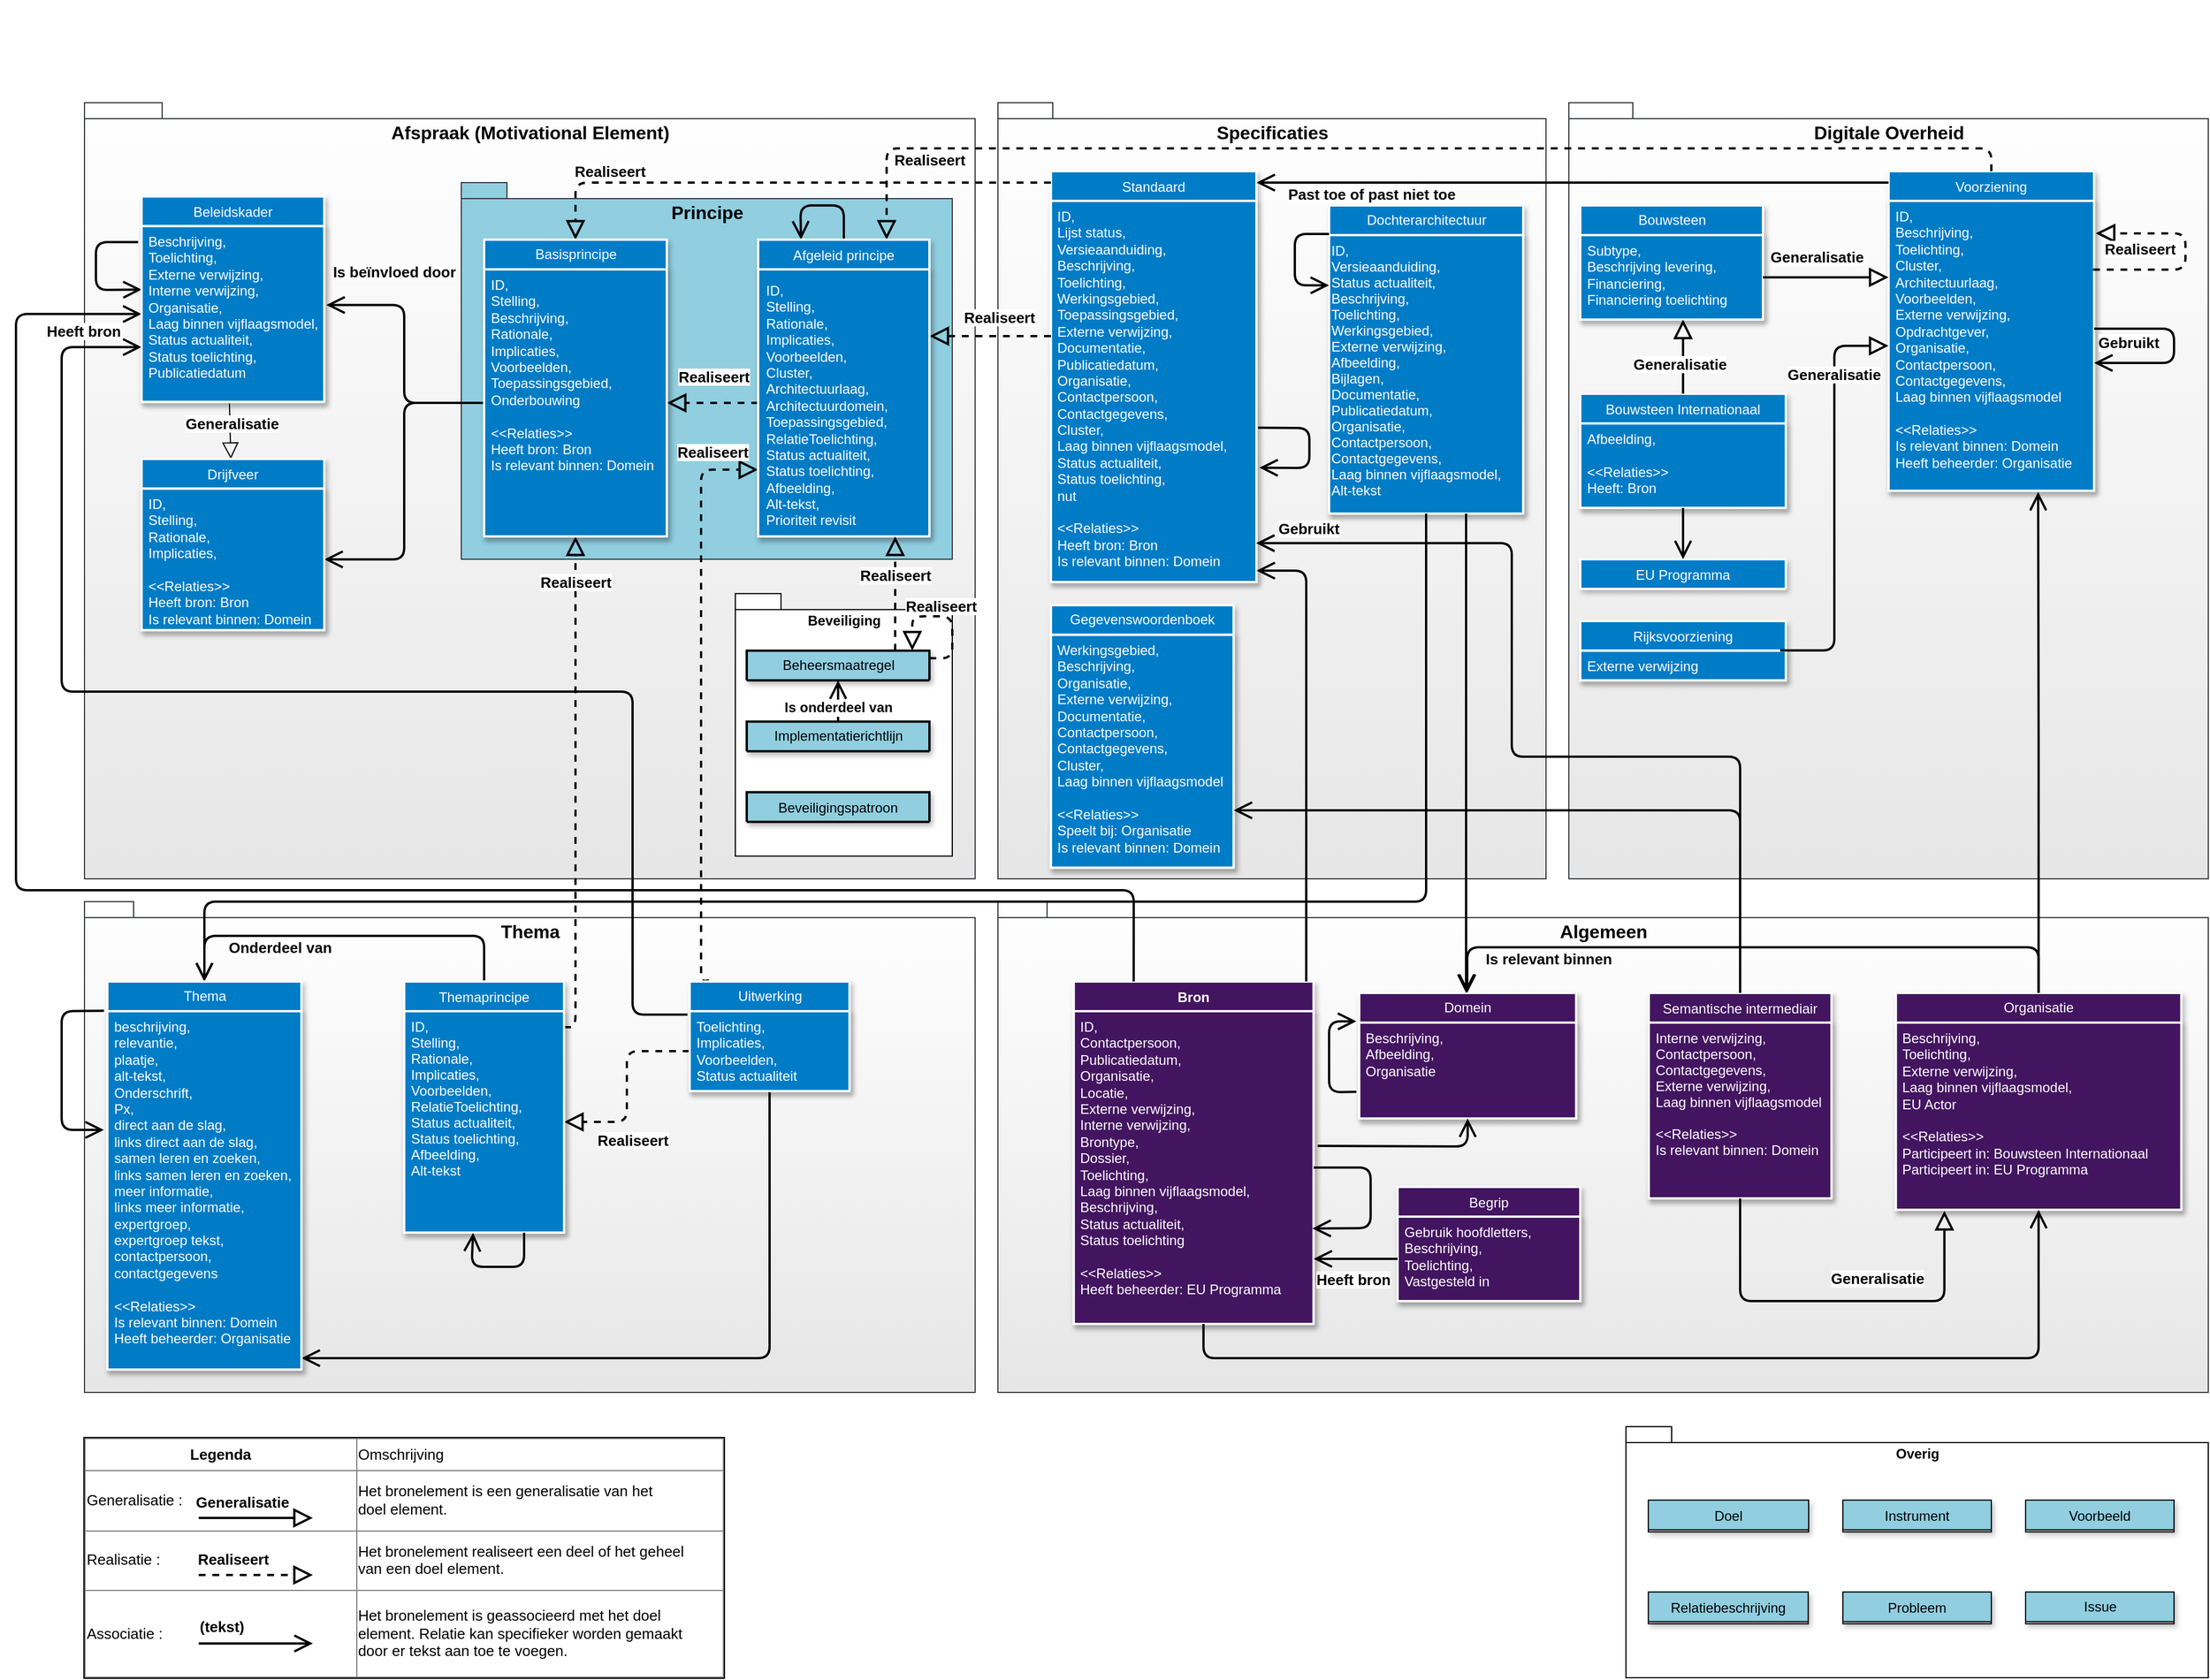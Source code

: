 <mxfile version="12.8.2" type="github">
  <diagram name="Page-1" id="e7e014a7-5840-1c2e-5031-d8a46d1fe8dd">
    <mxGraphModel dx="2591" dy="1631" grid="1" gridSize="10" guides="1" tooltips="1" connect="1" arrows="1" fold="1" page="1" pageScale="1" pageWidth="1169" pageHeight="827" background="#ffffff" math="0" shadow="0">
      <root>
        <mxCell id="0" />
        <mxCell id="1" parent="0" />
        <mxCell id="APrtU9W0fPYDer8AcuMq-134" value="Thema" style="shape=folder;fontStyle=1;spacingTop=10;tabWidth=40;tabHeight=14;tabPosition=left;html=1;verticalAlign=top;fillColor=#FFFFFF;strokeColor=#36393d;fontSize=16;gradientColor=#E6E6E6;" parent="1" vertex="1">
          <mxGeometry x="-620" y="-90" width="780" height="430" as="geometry" />
        </mxCell>
        <mxCell id="APrtU9W0fPYDer8AcuMq-292" value="Algemeen" style="shape=folder;fontStyle=1;spacingTop=10;tabWidth=40;tabHeight=14;tabPosition=left;html=1;verticalAlign=top;fontSize=16;strokeColor=#36393d;fillColor=#FFFFFF;gradientColor=#E6E6E6;" parent="1" vertex="1">
          <mxGeometry x="180" y="-90" width="1060" height="430" as="geometry" />
        </mxCell>
        <mxCell id="APrtU9W0fPYDer8AcuMq-291" value="Afspraak (Motivational Element)" style="shape=folder;fontStyle=1;spacingTop=10;tabWidth=40;tabHeight=14;tabPosition=left;html=1;verticalAlign=top;fontSize=16;strokeColor=#36393d;fillColor=#FFFFFF;gradientColor=#E6E6E6;" parent="1" vertex="1">
          <mxGeometry x="-620" y="-790" width="780" height="680" as="geometry" />
        </mxCell>
        <mxCell id="APrtU9W0fPYDer8AcuMq-135" value="Digitale Overheid" style="shape=folder;fontStyle=1;spacingTop=10;tabWidth=40;tabHeight=14;tabPosition=left;html=1;verticalAlign=top;fontSize=16;strokeColor=#36393d;fillColor=#FFFFFF;gradientColor=#E6E6E6;" parent="1" vertex="1">
          <mxGeometry x="680" y="-790" width="560" height="680" as="geometry" />
        </mxCell>
        <mxCell id="APrtU9W0fPYDer8AcuMq-133" value="&lt;div&gt;Specificaties&lt;/div&gt;" style="shape=folder;fontStyle=1;spacingTop=10;tabWidth=40;tabHeight=14;tabPosition=left;html=1;verticalAlign=top;fontSize=16;strokeColor=#36393d;fillColor=#FFFFFF;gradientColor=#E6E6E6;" parent="1" vertex="1">
          <mxGeometry x="180" y="-790" width="480" height="680" as="geometry" />
        </mxCell>
        <mxCell id="APrtU9W0fPYDer8AcuMq-130" value="Principe" style="shape=folder;fontStyle=1;spacingTop=10;tabWidth=40;tabHeight=14;tabPosition=left;html=1;verticalAlign=top;fillColor=#90CEE0;strokeColor=#36393d;fontSize=16;" parent="1" vertex="1">
          <mxGeometry x="-290" y="-720" width="430" height="330" as="geometry" />
        </mxCell>
        <mxCell id="4kYaTvi9r67Zi_UZiXDF-1" value="Begrip" style="swimlane;fontStyle=0;childLayout=stackLayout;horizontal=1;startSize=26;horizontalStack=0;resizeParent=1;resizeParentMax=0;resizeLast=0;collapsible=1;marginBottom=0;fillColor=#431560;shadow=1;strokeColor=#FFFFFF;strokeWidth=2;fontColor=#FFFFFF;" parent="1" vertex="1">
          <mxGeometry x="530" y="160" width="160" height="100" as="geometry">
            <mxRectangle x="460" y="400" width="70" height="26" as="alternateBounds" />
          </mxGeometry>
        </mxCell>
        <mxCell id="4kYaTvi9r67Zi_UZiXDF-2" value="Gebruik hoofdletters,&amp;nbsp;&lt;br&gt;Beschrijving,&amp;nbsp;&lt;br&gt;Toelichting,&amp;nbsp;&lt;br&gt;Vastgesteld in" style="text;strokeColor=#FFFFFF;fillColor=#431560;align=left;verticalAlign=top;spacingLeft=4;spacingRight=4;overflow=hidden;rotatable=0;points=[[0,0.5],[1,0.5]];portConstraint=eastwest;html=1;shadow=1;strokeWidth=2;fontStyle=0;fontColor=#FFFFFF;" parent="4kYaTvi9r67Zi_UZiXDF-1" vertex="1">
          <mxGeometry y="26" width="160" height="74" as="geometry" />
        </mxCell>
        <mxCell id="APrtU9W0fPYDer8AcuMq-20" value="Bouwsteen" style="swimlane;fontStyle=0;childLayout=stackLayout;horizontal=1;startSize=26;fillColor=#007CC7;horizontalStack=0;resizeParent=1;resizeParentMax=0;resizeLast=0;collapsible=1;marginBottom=0;html=1;fontColor=#FFFFFF;strokeWidth=2;shadow=1;strokeColor=#FFFFFF;" parent="1" vertex="1">
          <mxGeometry x="690" y="-700" width="160" height="100" as="geometry" />
        </mxCell>
        <mxCell id="APrtU9W0fPYDer8AcuMq-21" value="Subtype,&amp;nbsp;&lt;br&gt;Beschrijving levering,&amp;nbsp;&lt;br&gt;Financiering,&amp;nbsp;&lt;br&gt;Financiering toelichting" style="text;strokeColor=#FFFFFF;fillColor=#007CC7;align=left;verticalAlign=top;spacingLeft=4;spacingRight=4;overflow=hidden;rotatable=0;points=[[0,0.5],[1,0.5]];portConstraint=eastwest;html=1;fontColor=#FFFFFF;strokeWidth=2;shadow=1;" parent="APrtU9W0fPYDer8AcuMq-20" vertex="1">
          <mxGeometry y="26" width="160" height="74" as="geometry" />
        </mxCell>
        <mxCell id="APrtU9W0fPYDer8AcuMq-24" value="Bouwsteen Internationaal" style="swimlane;fontStyle=0;childLayout=stackLayout;horizontal=1;startSize=26;fillColor=#007CC7;horizontalStack=0;resizeParent=1;resizeParentMax=0;resizeLast=0;collapsible=1;marginBottom=0;fontColor=#FFFFFF;strokeWidth=2;shadow=1;strokeColor=#FFFFFF;" parent="1" vertex="1">
          <mxGeometry x="690" y="-535" width="180" height="100" as="geometry">
            <mxRectangle x="1460" y="270" width="170" height="26" as="alternateBounds" />
          </mxGeometry>
        </mxCell>
        <mxCell id="APrtU9W0fPYDer8AcuMq-25" value="Afbeelding,&amp;nbsp;&lt;br&gt;&lt;br&gt;&amp;lt;&amp;lt;Relaties&amp;gt;&amp;gt;&lt;br&gt;Heeft: Bron" style="text;strokeColor=#FFFFFF;fillColor=#007CC7;align=left;verticalAlign=top;spacingLeft=4;spacingRight=4;overflow=hidden;rotatable=0;points=[[0,0.5],[1,0.5]];portConstraint=eastwest;html=1;fontColor=#FFFFFF;strokeWidth=2;shadow=1;" parent="APrtU9W0fPYDer8AcuMq-24" vertex="1">
          <mxGeometry y="26" width="180" height="74" as="geometry" />
        </mxCell>
        <mxCell id="APrtU9W0fPYDer8AcuMq-28" value="Bron" style="swimlane;fontStyle=1;childLayout=stackLayout;horizontal=1;startSize=26;fillColor=#431560;horizontalStack=0;resizeParent=1;resizeParentMax=0;resizeLast=0;collapsible=1;marginBottom=0;shadow=1;strokeColor=#FFFFFF;strokeWidth=2;fontColor=#FFFFFF;gradientColor=none;" parent="1" vertex="1">
          <mxGeometry x="246.38" y="-20" width="210" height="300" as="geometry" />
        </mxCell>
        <mxCell id="APrtU9W0fPYDer8AcuMq-29" value="ID,&amp;nbsp;&lt;br&gt;Contactpersoon,&amp;nbsp;&lt;br&gt;Publicatiedatum,&amp;nbsp;&lt;br&gt;Organisatie,&amp;nbsp;&lt;br&gt;Locatie,&amp;nbsp;&lt;br&gt;Externe verwijzing,&amp;nbsp;&lt;br&gt;Interne verwijzing,&amp;nbsp;&lt;br&gt;Brontype,&amp;nbsp;&lt;br&gt;Dossier,&amp;nbsp;&lt;br&gt;Toelichting,&amp;nbsp;&lt;br&gt;Laag binnen vijflaagsmodel,&amp;nbsp;&lt;br&gt;Beschrijving,&amp;nbsp;&lt;br&gt;Status actualiteit,&amp;nbsp;&lt;br&gt;Status toelichting&lt;br&gt;&lt;br&gt;&amp;lt;&amp;lt;Relaties&amp;gt;&amp;gt;&lt;br&gt;Heeft beheerder: EU Programma" style="text;strokeColor=#FFFFFF;fillColor=#431560;align=left;verticalAlign=top;spacingLeft=4;spacingRight=4;overflow=hidden;rotatable=0;points=[[0,0.5],[1,0.5]];portConstraint=eastwest;html=1;shadow=1;strokeWidth=2;fontStyle=0;fontColor=#FFFFFF;gradientColor=none;gradientDirection=north;" parent="APrtU9W0fPYDer8AcuMq-28" vertex="1">
          <mxGeometry y="26" width="210" height="274" as="geometry" />
        </mxCell>
        <mxCell id="APrtU9W0fPYDer8AcuMq-297" value="" style="endArrow=open;endFill=1;endSize=12;html=1;exitX=1;exitY=0.5;exitDx=0;exitDy=0;entryX=0.995;entryY=0.695;entryDx=0;entryDy=0;entryPerimeter=0;strokeWidth=2;" parent="APrtU9W0fPYDer8AcuMq-28" source="APrtU9W0fPYDer8AcuMq-29" target="APrtU9W0fPYDer8AcuMq-29" edge="1">
          <mxGeometry width="160" relative="1" as="geometry">
            <mxPoint x="-40" y="-30" as="sourcePoint" />
            <mxPoint x="180" y="70" as="targetPoint" />
            <Array as="points">
              <mxPoint x="260" y="163" />
              <mxPoint x="260" y="216" />
            </Array>
          </mxGeometry>
        </mxCell>
        <mxCell id="APrtU9W0fPYDer8AcuMq-32" value="Dochterarchitectuur" style="swimlane;fontStyle=0;childLayout=stackLayout;horizontal=1;startSize=26;fillColor=#007CC7;horizontalStack=0;resizeParent=1;resizeParentMax=0;resizeLast=0;collapsible=1;marginBottom=0;html=1;shadow=1;strokeColor=#FFFFFF;strokeWidth=2;fontColor=#FFFFFF;" parent="1" vertex="1">
          <mxGeometry x="470" y="-700" width="170" height="270" as="geometry" />
        </mxCell>
        <mxCell id="APrtU9W0fPYDer8AcuMq-36" value="ID, &#xa;Versieaanduiding, &#xa;Status actualiteit, &#xa;Beschrijving, &#xa;Toelichting, &#xa;Werkingsgebied, &#xa;Externe verwijzing, &#xa;Afbeelding, &#xa;Bijlagen, &#xa;Documentatie, &#xa;Publicatiedatum, &#xa;Organisatie, &#xa;Contactpersoon, &#xa;Contactgegevens, &#xa;Laag binnen vijflaagsmodel, &#xa;Alt-tekst" style="text;fillColor=#007CC7;shadow=1;strokeColor=#FFFFFF;strokeWidth=2;fontStyle=0;fontColor=#FFFFFF;" parent="APrtU9W0fPYDer8AcuMq-32" vertex="1">
          <mxGeometry y="26" width="170" height="244" as="geometry" />
        </mxCell>
        <mxCell id="APrtU9W0fPYDer8AcuMq-198" value="" style="endArrow=open;endFill=1;endSize=12;html=1;strokeWidth=2;" parent="APrtU9W0fPYDer8AcuMq-32" edge="1">
          <mxGeometry width="160" relative="1" as="geometry">
            <mxPoint y="25" as="sourcePoint" />
            <mxPoint y="70" as="targetPoint" />
            <Array as="points">
              <mxPoint x="-30" y="25" />
              <mxPoint x="-30" y="70" />
            </Array>
          </mxGeometry>
        </mxCell>
        <mxCell id="APrtU9W0fPYDer8AcuMq-44" value="Domein" style="swimlane;fontStyle=0;childLayout=stackLayout;horizontal=1;startSize=26;fillColor=#431560;horizontalStack=0;resizeParent=1;resizeParentMax=0;resizeLast=0;collapsible=1;marginBottom=0;html=1;shadow=1;strokeColor=#FFFFFF;strokeWidth=2;fontColor=#FFFFFF;" parent="1" vertex="1">
          <mxGeometry x="496.38" y="-10" width="190" height="110" as="geometry" />
        </mxCell>
        <mxCell id="APrtU9W0fPYDer8AcuMq-45" value="Beschrijving,&amp;nbsp;&lt;br&gt;Afbeelding,&amp;nbsp;&lt;br&gt;Organisatie" style="text;strokeColor=#FFFFFF;fillColor=#431560;align=left;verticalAlign=top;spacingLeft=4;spacingRight=4;overflow=hidden;rotatable=0;points=[[0,0.5],[1,0.5]];portConstraint=eastwest;html=1;shadow=1;strokeWidth=2;fontStyle=0;fontColor=#FFFFFF;" parent="APrtU9W0fPYDer8AcuMq-44" vertex="1">
          <mxGeometry y="26" width="190" height="84" as="geometry" />
        </mxCell>
        <mxCell id="APrtU9W0fPYDer8AcuMq-298" value="" style="endArrow=open;endFill=1;endSize=12;html=1;exitX=-0.013;exitY=0.721;exitDx=0;exitDy=0;exitPerimeter=0;entryX=-0.013;entryY=-0.014;entryDx=0;entryDy=0;entryPerimeter=0;strokeWidth=2;" parent="APrtU9W0fPYDer8AcuMq-44" source="APrtU9W0fPYDer8AcuMq-45" target="APrtU9W0fPYDer8AcuMq-45" edge="1">
          <mxGeometry width="160" relative="1" as="geometry">
            <mxPoint x="250" y="145" as="sourcePoint" />
            <mxPoint x="410" y="145" as="targetPoint" />
            <Array as="points">
              <mxPoint x="-26.38" y="87" />
              <mxPoint x="-26.38" y="25" />
            </Array>
          </mxGeometry>
        </mxCell>
        <mxCell id="APrtU9W0fPYDer8AcuMq-52" value="EU Programma" style="swimlane;fontStyle=0;childLayout=stackLayout;horizontal=1;startSize=26;fillColor=#007CC7;horizontalStack=0;resizeParent=1;resizeParentMax=0;resizeLast=0;collapsible=1;marginBottom=0;fontColor=#FFFFFF;strokeWidth=2;shadow=1;strokeColor=#FFFFFF;" parent="1" vertex="1" collapsed="1">
          <mxGeometry x="690" y="-390" width="180" height="26" as="geometry">
            <mxRectangle x="1460" y="490" width="180" height="180" as="alternateBounds" />
          </mxGeometry>
        </mxCell>
        <mxCell id="APrtU9W0fPYDer8AcuMq-53" value="Afbeelding,&amp;nbsp;&lt;br&gt;Beschrijving,&amp;nbsp;&lt;br&gt;Externe verwijzing,&lt;br&gt;Looptijd,&amp;nbsp;&lt;br&gt;Budget&lt;br&gt;&lt;br&gt;&amp;lt;&amp;lt;Relaties&amp;gt;&amp;gt;&lt;br&gt;Heeft: Bron&lt;br&gt;Is relevant binnen: Domein&lt;br&gt;Heeft beheerder: Organisatie" style="text;strokeColor=none;fillColor=#007bc7;align=left;verticalAlign=top;spacingLeft=4;spacingRight=4;overflow=hidden;rotatable=0;points=[[0,0.5],[1,0.5]];portConstraint=eastwest;html=1;fontColor=#FFFFFF;strokeWidth=2;shadow=1;" parent="APrtU9W0fPYDer8AcuMq-52" vertex="1">
          <mxGeometry y="26" width="180" height="154" as="geometry" />
        </mxCell>
        <mxCell id="APrtU9W0fPYDer8AcuMq-208" value="" style="endArrow=open;endFill=1;endSize=12;html=1;exitX=1.002;exitY=0.179;exitDx=0;exitDy=0;exitPerimeter=0;strokeWidth=2;" parent="APrtU9W0fPYDer8AcuMq-52" source="APrtU9W0fPYDer8AcuMq-53" target="APrtU9W0fPYDer8AcuMq-53" edge="1">
          <mxGeometry width="160" relative="1" as="geometry">
            <mxPoint x="163" y="40" as="sourcePoint" />
            <mxPoint x="220" y="80" as="targetPoint" />
            <Array as="points">
              <mxPoint x="220" y="54" />
              <mxPoint x="220" y="103" />
            </Array>
          </mxGeometry>
        </mxCell>
        <mxCell id="APrtU9W0fPYDer8AcuMq-56" value="Gegevenswoordenboek" style="swimlane;fontStyle=0;childLayout=stackLayout;horizontal=1;startSize=26;fillColor=#007CC7;horizontalStack=0;resizeParent=1;resizeParentMax=0;resizeLast=0;collapsible=1;marginBottom=0;html=1;strokeColor=#FFFFFF;strokeWidth=2;fontColor=#FFFFFF;shadow=1;" parent="1" vertex="1">
          <mxGeometry x="226.38" y="-349.74" width="160" height="230" as="geometry" />
        </mxCell>
        <mxCell id="APrtU9W0fPYDer8AcuMq-57" value="Werkingsgebied,&amp;nbsp;&lt;br&gt;Beschrijving,&amp;nbsp;&lt;br&gt;Organisatie,&amp;nbsp;&lt;br&gt;Externe verwijzing,&amp;nbsp;&lt;br&gt;Documentatie,&amp;nbsp;&lt;br&gt;Contactpersoon,&amp;nbsp;&lt;br&gt;Contactgegevens,&amp;nbsp;&lt;br&gt;Cluster,&amp;nbsp;&lt;br&gt;Laag binnen vijflaagsmodel&lt;br&gt;&lt;br&gt;&amp;lt;&amp;lt;Relaties&amp;gt;&amp;gt;&lt;br&gt;Speelt bij: Organisatie&lt;br&gt;Is relevant binnen: Domein" style="text;strokeColor=#FFFFFF;fillColor=#007CC7;align=left;verticalAlign=top;spacingLeft=4;spacingRight=4;overflow=hidden;rotatable=0;points=[[0,0.5],[1,0.5]];portConstraint=eastwest;html=1;strokeWidth=2;fontColor=#FFFFFF;shadow=1;" parent="APrtU9W0fPYDer8AcuMq-56" vertex="1">
          <mxGeometry y="26" width="160" height="204" as="geometry" />
        </mxCell>
        <UserObject label="Rijksvoorziening" link="https://www.noraonline.nl/wiki/Rijksvoorzieningen" id="APrtU9W0fPYDer8AcuMq-90">
          <mxCell style="swimlane;fontStyle=0;childLayout=stackLayout;horizontal=1;startSize=26;fillColor=#007CC7;horizontalStack=0;resizeParent=1;resizeParentMax=0;resizeLast=0;collapsible=1;marginBottom=0;strokeColor=#FFFFFF;strokeWidth=2;fontColor=#FFFFFF;shadow=1;" parent="1" vertex="1">
            <mxGeometry x="690" y="-335.87" width="180" height="52" as="geometry">
              <mxRectangle x="630" y="650" width="120" height="26" as="alternateBounds" />
            </mxGeometry>
          </mxCell>
        </UserObject>
        <UserObject label="Externe verwijzing" link="https://www.noraonline.nl/wiki/Rijksvoorziening" id="APrtU9W0fPYDer8AcuMq-91">
          <mxCell style="text;strokeColor=#FFFFFF;fillColor=#007CC7;align=left;verticalAlign=top;spacingLeft=4;spacingRight=4;overflow=hidden;rotatable=0;points=[[0,0.5],[1,0.5]];portConstraint=eastwest;html=1;strokeWidth=2;fontColor=#FFFFFF;shadow=1;" parent="APrtU9W0fPYDer8AcuMq-90" vertex="1">
            <mxGeometry y="26" width="180" height="26" as="geometry" />
          </mxCell>
        </UserObject>
        <mxCell id="APrtU9W0fPYDer8AcuMq-94" value="Semantische intermediair" style="swimlane;fontStyle=0;childLayout=stackLayout;horizontal=1;startSize=26;fillColor=#431560;horizontalStack=0;resizeParent=1;resizeParentMax=0;resizeLast=0;collapsible=1;marginBottom=0;html=0;strokeColor=#FFFFFF;strokeWidth=2;fontColor=#FFFFFF;shadow=1;" parent="1" vertex="1">
          <mxGeometry x="750" y="-10" width="160" height="180" as="geometry" />
        </mxCell>
        <mxCell id="APrtU9W0fPYDer8AcuMq-95" value="Interne verwijzing, &#xa;Contactpersoon, &#xa;Contactgegevens, &#xa;Externe verwijzing,&#xa;Laag binnen vijflaagsmodel&#xa;&#xa;&lt;&lt;Relaties&gt;&gt;&#xa;Is relevant binnen: Domein" style="text;strokeColor=#FFFFFF;fillColor=#431560;align=left;verticalAlign=top;spacingLeft=4;spacingRight=4;overflow=hidden;rotatable=0;points=[[0,0.5],[1,0.5]];portConstraint=eastwest;strokeWidth=2;fontColor=#FFFFFF;shadow=1;" parent="APrtU9W0fPYDer8AcuMq-94" vertex="1">
          <mxGeometry y="26" width="160" height="154" as="geometry" />
        </mxCell>
        <mxCell id="APrtU9W0fPYDer8AcuMq-98" value="Standaard" style="swimlane;fontStyle=0;childLayout=stackLayout;horizontal=1;startSize=26;fillColor=#007CC7;horizontalStack=0;resizeParent=1;resizeParentMax=0;resizeLast=0;collapsible=1;marginBottom=0;html=0;strokeColor=#FFFFFF;strokeWidth=2;fontColor=#FFFFFF;shadow=1;" parent="1" vertex="1">
          <mxGeometry x="226.38" y="-730" width="180" height="360" as="geometry" />
        </mxCell>
        <mxCell id="APrtU9W0fPYDer8AcuMq-238" value="" style="endArrow=open;endFill=1;endSize=12;html=1;entryX=1.014;entryY=0.7;entryDx=0;entryDy=0;entryPerimeter=0;exitX=1.008;exitY=0.595;exitDx=0;exitDy=0;exitPerimeter=0;strokeWidth=2;" parent="APrtU9W0fPYDer8AcuMq-98" source="APrtU9W0fPYDer8AcuMq-99" target="APrtU9W0fPYDer8AcuMq-99" edge="1">
          <mxGeometry width="160" relative="1" as="geometry">
            <mxPoint x="-220" y="-10" as="sourcePoint" />
            <mxPoint x="170" y="228" as="targetPoint" />
            <Array as="points">
              <mxPoint x="226.38" y="225" />
              <mxPoint x="226.38" y="260" />
            </Array>
          </mxGeometry>
        </mxCell>
        <mxCell id="APrtU9W0fPYDer8AcuMq-99" value="ID,&amp;nbsp;&lt;br&gt;Lijst status,&amp;nbsp;&lt;br&gt;Versieaanduiding,&amp;nbsp;&lt;br&gt;Beschrijving,&amp;nbsp;&lt;br&gt;Toelichting,&amp;nbsp;&lt;br&gt;Werkingsgebied,&amp;nbsp;&lt;br&gt;Toepassingsgebied,&amp;nbsp;&lt;br&gt;Externe verwijzing,&amp;nbsp;&lt;br&gt;Documentatie,&amp;nbsp;&lt;br&gt;Publicatiedatum,&amp;nbsp;&lt;br&gt;Organisatie,&amp;nbsp;&lt;br&gt;Contactpersoon,&amp;nbsp;&lt;br&gt;Contactgegevens,&amp;nbsp;&lt;br&gt;Cluster,&amp;nbsp;&lt;br&gt;Laag binnen vijflaagsmodel,&amp;nbsp;&lt;br&gt;Status actualiteit,&amp;nbsp;&lt;br&gt;Status toelichting,&amp;nbsp;&lt;br&gt;nut&lt;br&gt;&lt;br&gt;&amp;lt;&amp;lt;Relaties&amp;gt;&amp;gt;&lt;br&gt;Heeft bron: Bron&lt;br&gt;Is relevant binnen: Domein" style="text;strokeColor=#FFFFFF;fillColor=#007CC7;align=left;verticalAlign=top;spacingLeft=4;spacingRight=4;overflow=hidden;rotatable=0;points=[[0,0.5],[1,0.5]];portConstraint=eastwest;html=1;strokeWidth=2;fontColor=#FFFFFF;shadow=1;" parent="APrtU9W0fPYDer8AcuMq-98" vertex="1">
          <mxGeometry y="26" width="180" height="334" as="geometry" />
        </mxCell>
        <mxCell id="APrtU9W0fPYDer8AcuMq-122" value="Voorziening" style="swimlane;fontStyle=0;childLayout=stackLayout;horizontal=1;startSize=26;fillColor=#007CC7;horizontalStack=0;resizeParent=1;resizeParentMax=0;resizeLast=0;collapsible=1;marginBottom=0;html=0;fontColor=#FFFFFF;strokeWidth=2;shadow=1;strokeColor=#FFFFFF;" parent="1" vertex="1">
          <mxGeometry x="960" y="-730" width="180" height="280" as="geometry" />
        </mxCell>
        <mxCell id="APrtU9W0fPYDer8AcuMq-123" value="ID,&amp;nbsp;&lt;br&gt;Beschrijving,&amp;nbsp;&lt;br&gt;Toelichting,&amp;nbsp;&lt;br&gt;Cluster,&amp;nbsp;&lt;br&gt;Architectuurlaag,&amp;nbsp;&lt;br&gt;Voorbeelden,&amp;nbsp;&lt;br&gt;Externe verwijzing,&amp;nbsp;&lt;br&gt;Opdrachtgever,&amp;nbsp;&lt;br&gt;Organisatie,&amp;nbsp;&lt;br&gt;Contactpersoon,&amp;nbsp;&lt;br&gt;Contactgegevens,&amp;nbsp;&lt;br&gt;Laag binnen vijflaagsmodel&lt;br&gt;&lt;br&gt;&amp;lt;&amp;lt;Relaties&amp;gt;&amp;gt;&lt;br&gt;Is relevant binnen: Domein&lt;br&gt;Heeft beheerder: Organisatie" style="text;strokeColor=#FFFFFF;fillColor=#007CC7;align=left;verticalAlign=top;spacingLeft=4;spacingRight=4;overflow=hidden;rotatable=0;points=[[0,0.5],[1,0.5]];portConstraint=eastwest;html=1;fontColor=#FFFFFF;strokeWidth=2;shadow=1;" parent="APrtU9W0fPYDer8AcuMq-122" vertex="1">
          <mxGeometry y="26" width="180" height="254" as="geometry" />
        </mxCell>
        <mxCell id="APrtU9W0fPYDer8AcuMq-283" value="" style="endArrow=open;endFill=1;endSize=12;html=1;edgeStyle=elbowEdgeStyle;elbow=vertical;strokeWidth=2;" parent="APrtU9W0fPYDer8AcuMq-122" source="APrtU9W0fPYDer8AcuMq-123" target="APrtU9W0fPYDer8AcuMq-123" edge="1">
          <mxGeometry width="160" relative="1" as="geometry">
            <mxPoint x="-310" y="-2.13" as="sourcePoint" />
            <mxPoint x="-150" y="-2.13" as="targetPoint" />
            <Array as="points">
              <mxPoint x="250" y="138" />
            </Array>
          </mxGeometry>
        </mxCell>
        <mxCell id="APrtU9W0fPYDer8AcuMq-284" value="Gebruikt" style="text;html=1;align=center;verticalAlign=middle;resizable=0;points=[];labelBackgroundColor=#ffffff;fontStyle=1;fontSize=13;" parent="APrtU9W0fPYDer8AcuMq-283" vertex="1" connectable="0">
          <mxGeometry x="0.647" y="1" relative="1" as="geometry">
            <mxPoint x="3.553e-15" y="-19.0" as="offset" />
          </mxGeometry>
        </mxCell>
        <mxCell id="APrtU9W0fPYDer8AcuMq-286" value="" style="endArrow=block;dashed=1;endFill=0;endSize=12;html=1;exitX=0.995;exitY=0.237;exitDx=0;exitDy=0;exitPerimeter=0;edgeStyle=elbowEdgeStyle;elbow=vertical;strokeWidth=2;entryX=1.008;entryY=0.112;entryDx=0;entryDy=0;entryPerimeter=0;" parent="APrtU9W0fPYDer8AcuMq-122" source="APrtU9W0fPYDer8AcuMq-123" target="APrtU9W0fPYDer8AcuMq-123" edge="1">
          <mxGeometry width="160" relative="1" as="geometry">
            <mxPoint x="-1235.0" y="517.87" as="sourcePoint" />
            <mxPoint x="-1208.717" y="287.87" as="targetPoint" />
            <Array as="points">
              <mxPoint x="260" y="78" />
              <mxPoint x="-50" y="88" />
            </Array>
          </mxGeometry>
        </mxCell>
        <mxCell id="APrtU9W0fPYDer8AcuMq-287" value="Realiseert" style="text;html=1;align=center;verticalAlign=middle;resizable=0;points=[];labelBackgroundColor=#ffffff;fontStyle=1;fontSize=13;" parent="APrtU9W0fPYDer8AcuMq-286" vertex="1" connectable="0">
          <mxGeometry x="-0.009" y="1" relative="1" as="geometry">
            <mxPoint x="-39" y="-4.52" as="offset" />
          </mxGeometry>
        </mxCell>
        <mxCell id="APrtU9W0fPYDer8AcuMq-77" value="Organisatie" style="swimlane;fontStyle=0;childLayout=stackLayout;horizontal=1;startSize=26;fillColor=#431560;horizontalStack=0;resizeParent=1;resizeParentMax=0;resizeLast=0;collapsible=1;marginBottom=0;html=1;shadow=1;strokeColor=#FFFFFF;strokeWidth=2;fontColor=#FFFFFF;" parent="1" vertex="1">
          <mxGeometry x="966.38" y="-10" width="250" height="190" as="geometry" />
        </mxCell>
        <mxCell id="APrtU9W0fPYDer8AcuMq-78" value="Beschrijving,&amp;nbsp;&lt;br&gt;Toelichting,&amp;nbsp;&lt;br&gt;Externe verwijzing,&amp;nbsp;&lt;br&gt;Laag binnen vijflaagsmodel,&amp;nbsp;&lt;br&gt;EU Actor&lt;br&gt;&lt;br&gt;&amp;lt;&amp;lt;Relaties&amp;gt;&amp;gt;&lt;br&gt;Participeert in: Bouwsteen Internationaal&lt;br&gt;Participeert in: EU Programma" style="text;strokeColor=#FFFFFF;fillColor=#431560;align=left;verticalAlign=top;spacingLeft=4;spacingRight=4;overflow=hidden;rotatable=0;points=[[0,0.5],[1,0.5]];portConstraint=eastwest;html=1;shadow=1;strokeWidth=2;fontStyle=0;fontColor=#FFFFFF;" parent="APrtU9W0fPYDer8AcuMq-77" vertex="1">
          <mxGeometry y="26" width="250" height="164" as="geometry" />
        </mxCell>
        <mxCell id="APrtU9W0fPYDer8AcuMq-146" value="" style="endArrow=block;dashed=1;endFill=0;endSize=12;html=1;exitX=0;exitY=0.5;exitDx=0;exitDy=0;entryX=1;entryY=0.5;entryDx=0;entryDy=0;strokeWidth=2;" parent="1" source="aszXzjKTE8ForRHxuUWM-51" target="aszXzjKTE8ForRHxuUWM-62" edge="1">
          <mxGeometry width="160" relative="1" as="geometry">
            <mxPoint x="158.56" y="-757.44" as="sourcePoint" />
            <mxPoint x="30" y="-614.667" as="targetPoint" />
            <Array as="points" />
          </mxGeometry>
        </mxCell>
        <mxCell id="APrtU9W0fPYDer8AcuMq-147" value="Realiseert" style="text;html=1;align=center;verticalAlign=middle;resizable=0;points=[];labelBackgroundColor=#ffffff;fontStyle=1;fontSize=13;" parent="APrtU9W0fPYDer8AcuMq-146" vertex="1" connectable="0">
          <mxGeometry x="-0.009" y="1" relative="1" as="geometry">
            <mxPoint y="-24" as="offset" />
          </mxGeometry>
        </mxCell>
        <mxCell id="APrtU9W0fPYDer8AcuMq-150" value="" style="endArrow=open;endFill=1;endSize=12;html=1;exitX=0.5;exitY=0;exitDx=0;exitDy=0;entryX=0.25;entryY=0;entryDx=0;entryDy=0;strokeWidth=2;" parent="1" source="aszXzjKTE8ForRHxuUWM-46" target="aszXzjKTE8ForRHxuUWM-46" edge="1">
          <mxGeometry width="160" relative="1" as="geometry">
            <mxPoint x="165" y="-630" as="sourcePoint" />
            <mxPoint x="325" y="-630" as="targetPoint" />
            <Array as="points">
              <mxPoint x="45" y="-700" />
              <mxPoint x="7" y="-700" />
            </Array>
          </mxGeometry>
        </mxCell>
        <mxCell id="APrtU9W0fPYDer8AcuMq-156" value="" style="group" parent="1" vertex="1" connectable="0">
          <mxGeometry x="-170" y="-880" height="180" as="geometry" />
        </mxCell>
        <mxCell id="APrtU9W0fPYDer8AcuMq-157" value="" style="group" parent="1" vertex="1" connectable="0">
          <mxGeometry x="-180" y="-800" height="180" as="geometry" />
        </mxCell>
        <object label="" id="APrtU9W0fPYDer8AcuMq-161">
          <mxCell style="endArrow=open;endFill=1;endSize=12;html=1;entryX=1.011;entryY=0.449;entryDx=0;entryDy=0;entryPerimeter=0;edgeStyle=orthogonalEdgeStyle;strokeWidth=2;" parent="1" source="aszXzjKTE8ForRHxuUWM-62" target="APrtU9W0fPYDer8AcuMq-14" edge="1">
            <mxGeometry width="160" relative="1" as="geometry">
              <mxPoint x="-310" y="-334" as="sourcePoint" />
              <mxPoint x="-150" y="-334" as="targetPoint" />
            </mxGeometry>
          </mxCell>
        </object>
        <mxCell id="APrtU9W0fPYDer8AcuMq-162" value="Is beïnvloed door" style="text;html=1;align=center;verticalAlign=middle;resizable=0;points=[];labelBackgroundColor=#FFFFFF;fontStyle=1;fontSize=13;labelBorderColor=none;" parent="APrtU9W0fPYDer8AcuMq-161" vertex="1" connectable="0">
          <mxGeometry x="0.426" y="1" relative="1" as="geometry">
            <mxPoint x="-5.71" y="-30.16" as="offset" />
          </mxGeometry>
        </mxCell>
        <object label="" id="APrtU9W0fPYDer8AcuMq-163">
          <mxCell style="endArrow=open;endFill=1;endSize=12;html=1;exitX=0;exitY=0.5;exitDx=0;exitDy=0;edgeStyle=elbowEdgeStyle;elbow=vertical;strokeWidth=2;" parent="1" source="4kYaTvi9r67Zi_UZiXDF-2" target="APrtU9W0fPYDer8AcuMq-29" edge="1">
            <mxGeometry width="160" relative="1" as="geometry">
              <mxPoint x="-145.02" y="610.65" as="sourcePoint" />
              <mxPoint x="-283.62" y="319.36" as="targetPoint" />
            </mxGeometry>
          </mxCell>
        </object>
        <mxCell id="APrtU9W0fPYDer8AcuMq-164" value="Heeft bron" style="text;html=1;align=center;verticalAlign=middle;resizable=0;points=[];labelBackgroundColor=#ffffff;fontStyle=1;fontSize=13;" parent="APrtU9W0fPYDer8AcuMq-163" vertex="1" connectable="0">
          <mxGeometry x="0.597" y="1" relative="1" as="geometry">
            <mxPoint x="20" y="16.43" as="offset" />
          </mxGeometry>
        </mxCell>
        <mxCell id="APrtU9W0fPYDer8AcuMq-167" value="" style="endArrow=open;endFill=1;endSize=12;html=1;entryX=0.001;entryY=0.361;entryDx=0;entryDy=0;entryPerimeter=0;strokeWidth=2;" parent="1" target="APrtU9W0fPYDer8AcuMq-14" edge="1">
          <mxGeometry width="160" relative="1" as="geometry">
            <mxPoint x="-573" y="-667.87" as="sourcePoint" />
            <mxPoint x="-610" y="-627.87" as="targetPoint" />
            <Array as="points">
              <mxPoint x="-610" y="-667.87" />
              <mxPoint x="-610" y="-625.87" />
            </Array>
          </mxGeometry>
        </mxCell>
        <object label="" id="APrtU9W0fPYDer8AcuMq-154">
          <mxCell style="endArrow=open;endFill=1;endSize=12;html=1;edgeStyle=orthogonalEdgeStyle;entryX=1;entryY=0.5;entryDx=0;entryDy=0;strokeWidth=2;" parent="1" source="aszXzjKTE8ForRHxuUWM-62" target="APrtU9W0fPYDer8AcuMq-49" edge="1">
            <mxGeometry width="160" relative="1" as="geometry">
              <mxPoint x="-270" y="-461" as="sourcePoint" />
              <mxPoint x="-287" y="-316" as="targetPoint" />
            </mxGeometry>
          </mxCell>
        </object>
        <mxCell id="APrtU9W0fPYDer8AcuMq-168" value="" style="endArrow=block;endFill=0;endSize=12;html=1;exitX=0.481;exitY=1.01;exitDx=0;exitDy=0;exitPerimeter=0;" parent="1" source="APrtU9W0fPYDer8AcuMq-14" target="APrtU9W0fPYDer8AcuMq-48" edge="1">
          <mxGeometry width="160" relative="1" as="geometry">
            <mxPoint x="-640" y="-530.2" as="sourcePoint" />
            <mxPoint x="-700" y="-407.867" as="targetPoint" />
            <Array as="points" />
          </mxGeometry>
        </mxCell>
        <mxCell id="APrtU9W0fPYDer8AcuMq-169" value="Generalisatie" style="text;html=1;align=center;verticalAlign=middle;resizable=0;points=[];labelBackgroundColor=#ffffff;fontStyle=1;fontSize=13;" parent="APrtU9W0fPYDer8AcuMq-168" vertex="1" connectable="0">
          <mxGeometry x="-0.009" y="1" relative="1" as="geometry">
            <mxPoint y="-7.17" as="offset" />
          </mxGeometry>
        </mxCell>
        <mxCell id="APrtU9W0fPYDer8AcuMq-184" value="" style="endArrow=open;endFill=1;endSize=12;html=1;edgeStyle=elbowEdgeStyle;strokeWidth=2;" parent="1" source="APrtU9W0fPYDer8AcuMq-25" target="APrtU9W0fPYDer8AcuMq-52" edge="1">
          <mxGeometry width="160" relative="1" as="geometry">
            <mxPoint x="1060" y="-370" as="sourcePoint" />
            <mxPoint x="1220" y="-370" as="targetPoint" />
          </mxGeometry>
        </mxCell>
        <object label="" id="APrtU9W0fPYDer8AcuMq-191">
          <mxCell style="endArrow=open;endFill=1;endSize=12;html=1;strokeWidth=2;edgeStyle=orthogonalEdgeStyle;elbow=vertical;entryX=0.5;entryY=1;entryDx=0;entryDy=0;" parent="1" target="APrtU9W0fPYDer8AcuMq-44" edge="1">
            <mxGeometry width="160" relative="1" as="geometry">
              <mxPoint x="460" y="124" as="sourcePoint" />
              <mxPoint x="170" y="1567.647" as="targetPoint" />
            </mxGeometry>
          </mxCell>
        </object>
        <mxCell id="APrtU9W0fPYDer8AcuMq-194" value="" style="endArrow=open;endFill=1;endSize=12;html=1;edgeStyle=elbowEdgeStyle;strokeWidth=2;elbow=vertical;" parent="1" source="APrtU9W0fPYDer8AcuMq-36" target="APrtU9W0fPYDer8AcuMq-106" edge="1">
          <mxGeometry width="160" relative="1" as="geometry">
            <mxPoint x="170" y="663" as="sourcePoint" />
            <mxPoint x="500" y="-730" as="targetPoint" />
            <Array as="points">
              <mxPoint x="20" y="-90" />
              <mxPoint x="220" y="310" />
              <mxPoint x="-80" y="250" />
            </Array>
          </mxGeometry>
        </mxCell>
        <mxCell id="APrtU9W0fPYDer8AcuMq-195" value="" style="endArrow=open;endFill=1;endSize=12;html=1;edgeStyle=elbowEdgeStyle;elbow=vertical;strokeWidth=2;" parent="1" source="APrtU9W0fPYDer8AcuMq-29" target="APrtU9W0fPYDer8AcuMq-78" edge="1">
          <mxGeometry width="160" relative="1" as="geometry">
            <mxPoint x="99.74" y="606.66" as="sourcePoint" />
            <mxPoint x="422.205" y="1285" as="targetPoint" />
            <Array as="points">
              <mxPoint x="360" y="310" />
            </Array>
          </mxGeometry>
        </mxCell>
        <mxCell id="APrtU9W0fPYDer8AcuMq-196" value="" style="endArrow=open;endFill=1;endSize=12;html=1;entryX=0;entryY=0.5;entryDx=0;entryDy=0;edgeStyle=orthogonalEdgeStyle;elbow=vertical;strokeWidth=2;exitX=0.25;exitY=0;exitDx=0;exitDy=0;" parent="1" source="APrtU9W0fPYDer8AcuMq-28" target="APrtU9W0fPYDer8AcuMq-14" edge="1">
          <mxGeometry width="160" relative="1" as="geometry">
            <mxPoint x="160" y="-430" as="sourcePoint" />
            <mxPoint x="320" y="-430" as="targetPoint" />
            <Array as="points">
              <mxPoint x="299" y="-100" />
              <mxPoint x="-680" y="-100" />
              <mxPoint x="-680" y="-605" />
            </Array>
          </mxGeometry>
        </mxCell>
        <mxCell id="APrtU9W0fPYDer8AcuMq-199" value="" style="endArrow=open;endFill=1;endSize=12;html=1;edgeStyle=orthogonalEdgeStyle;elbow=vertical;strokeWidth=2;" parent="1" source="APrtU9W0fPYDer8AcuMq-28" target="APrtU9W0fPYDer8AcuMq-99" edge="1">
          <mxGeometry width="160" relative="1" as="geometry">
            <mxPoint x="316" y="-20" as="sourcePoint" />
            <mxPoint x="406" y="-410" as="targetPoint" />
            <Array as="points">
              <mxPoint x="450" y="-380" />
            </Array>
          </mxGeometry>
        </mxCell>
        <object label="" id="APrtU9W0fPYDer8AcuMq-201">
          <mxCell style="endArrow=open;endFill=1;endSize=12;html=1;strokeWidth=2;edgeStyle=orthogonalEdgeStyle;elbow=vertical;" parent="1" source="APrtU9W0fPYDer8AcuMq-36" edge="1">
            <mxGeometry width="160" relative="1" as="geometry">
              <mxPoint x="1555.74" y="1216.236" as="sourcePoint" />
              <mxPoint x="590" y="-10" as="targetPoint" />
              <Array as="points">
                <mxPoint x="590" y="-320" />
                <mxPoint x="590" y="-320" />
              </Array>
            </mxGeometry>
          </mxCell>
        </object>
        <mxCell id="APrtU9W0fPYDer8AcuMq-212" value="" style="endArrow=open;endFill=1;endSize=12;html=1;entryX=0.998;entryY=0.898;entryDx=0;entryDy=0;edgeStyle=orthogonalEdgeStyle;elbow=vertical;strokeWidth=2;entryPerimeter=0;" parent="1" target="APrtU9W0fPYDer8AcuMq-99" edge="1">
          <mxGeometry width="160" relative="1" as="geometry">
            <mxPoint x="830" y="-12" as="sourcePoint" />
            <mxPoint x="490" y="-450" as="targetPoint" />
            <Array as="points">
              <mxPoint x="830" y="-12" />
              <mxPoint x="830" y="-217" />
              <mxPoint x="630" y="-217" />
              <mxPoint x="630" y="-404" />
            </Array>
          </mxGeometry>
        </mxCell>
        <mxCell id="APrtU9W0fPYDer8AcuMq-213" value="Gebruikt" style="text;html=1;align=center;verticalAlign=middle;resizable=0;points=[];labelBackgroundColor=#ffffff;fontStyle=1;fontSize=13;" parent="APrtU9W0fPYDer8AcuMq-212" vertex="1" connectable="0">
          <mxGeometry x="0.668" y="3" relative="1" as="geometry">
            <mxPoint x="-89.72" y="-15.97" as="offset" />
          </mxGeometry>
        </mxCell>
        <mxCell id="APrtU9W0fPYDer8AcuMq-230" value="" style="endArrow=open;endFill=1;endSize=12;html=1;edgeStyle=orthogonalEdgeStyle;strokeWidth=2;exitX=0.5;exitY=0;exitDx=0;exitDy=0;" parent="1" source="APrtU9W0fPYDer8AcuMq-77" edge="1">
          <mxGeometry width="160" relative="1" as="geometry">
            <mxPoint x="1114" y="-20" as="sourcePoint" />
            <mxPoint x="1091" y="-449" as="targetPoint" />
          </mxGeometry>
        </mxCell>
        <object label="" id="APrtU9W0fPYDer8AcuMq-232">
          <mxCell style="endArrow=open;endFill=1;endSize=12;html=1;exitX=0.5;exitY=0;exitDx=0;exitDy=0;strokeWidth=2;edgeStyle=orthogonalEdgeStyle;" parent="1" source="APrtU9W0fPYDer8AcuMq-77" edge="1">
            <mxGeometry width="160" relative="1" as="geometry">
              <mxPoint x="424.56" y="1315.77" as="sourcePoint" />
              <mxPoint x="591" y="-10" as="targetPoint" />
              <Array as="points">
                <mxPoint x="1091" y="-50" />
                <mxPoint x="591" y="-50" />
              </Array>
            </mxGeometry>
          </mxCell>
        </object>
        <mxCell id="APrtU9W0fPYDer8AcuMq-233" value="Is relevant binnen" style="text;html=1;align=center;verticalAlign=middle;resizable=0;points=[];labelBackgroundColor=#ffffff;fontStyle=1;fontSize=13;" parent="APrtU9W0fPYDer8AcuMq-232" vertex="1" connectable="0">
          <mxGeometry x="0.86" y="-2" relative="1" as="geometry">
            <mxPoint x="70.57" y="12" as="offset" />
          </mxGeometry>
        </mxCell>
        <mxCell id="APrtU9W0fPYDer8AcuMq-234" value="" style="endArrow=open;endFill=1;endSize=12;html=1;edgeStyle=elbowEdgeStyle;strokeWidth=2;elbow=vertical;exitX=0.5;exitY=0;exitDx=0;exitDy=0;" parent="1" source="APrtU9W0fPYDer8AcuMq-94" target="APrtU9W0fPYDer8AcuMq-57" edge="1">
          <mxGeometry width="160" relative="1" as="geometry">
            <mxPoint x="783.62" y="-750" as="sourcePoint" />
            <mxPoint x="434" y="-390" as="targetPoint" />
            <Array as="points">
              <mxPoint x="580" y="-170" />
              <mxPoint x="840" y="-120" />
              <mxPoint x="580" y="-160" />
            </Array>
          </mxGeometry>
        </mxCell>
        <mxCell id="APrtU9W0fPYDer8AcuMq-240" value="" style="endArrow=block;dashed=1;endFill=0;endSize=12;html=1;entryX=0.5;entryY=0;entryDx=0;entryDy=0;edgeStyle=elbowEdgeStyle;elbow=vertical;strokeWidth=2;" parent="1" source="APrtU9W0fPYDer8AcuMq-98" target="aszXzjKTE8ForRHxuUWM-61" edge="1">
          <mxGeometry width="160" relative="1" as="geometry">
            <mxPoint x="980" y="-590" as="sourcePoint" />
            <mxPoint x="220.0" y="-457.0" as="targetPoint" />
            <Array as="points">
              <mxPoint x="20" y="-720" />
              <mxPoint x="130" y="-740" />
              <mxPoint x="90" y="-760" />
            </Array>
          </mxGeometry>
        </mxCell>
        <mxCell id="APrtU9W0fPYDer8AcuMq-241" value="Realiseert" style="text;html=1;align=center;verticalAlign=middle;resizable=0;points=[];labelBackgroundColor=#ffffff;fontStyle=1;fontSize=13;" parent="APrtU9W0fPYDer8AcuMq-240" vertex="1" connectable="0">
          <mxGeometry x="-0.009" y="1" relative="1" as="geometry">
            <mxPoint x="-155.38" y="-11" as="offset" />
          </mxGeometry>
        </mxCell>
        <mxCell id="APrtU9W0fPYDer8AcuMq-242" value="" style="endArrow=block;dashed=1;endFill=0;endSize=12;html=1;edgeStyle=elbowEdgeStyle;entryX=1;entryY=0.25;entryDx=0;entryDy=0;strokeWidth=2;" parent="1" source="APrtU9W0fPYDer8AcuMq-99" target="aszXzjKTE8ForRHxuUWM-51" edge="1">
          <mxGeometry width="160" relative="1" as="geometry">
            <mxPoint x="690" y="-610" as="sourcePoint" />
            <mxPoint x="-70.0" y="-600" as="targetPoint" />
            <Array as="points">
              <mxPoint x="230" y="-621" />
              <mxPoint x="230" y="-630" />
              <mxPoint x="600" y="-650" />
              <mxPoint x="340" y="-670" />
            </Array>
          </mxGeometry>
        </mxCell>
        <mxCell id="APrtU9W0fPYDer8AcuMq-243" value="Realiseert" style="text;html=1;align=center;verticalAlign=middle;resizable=0;points=[];labelBackgroundColor=#ffffff;fontStyle=1;fontSize=13;" parent="APrtU9W0fPYDer8AcuMq-242" vertex="1" connectable="0">
          <mxGeometry x="-0.009" y="1" relative="1" as="geometry">
            <mxPoint x="6.48" y="-17.37" as="offset" />
          </mxGeometry>
        </mxCell>
        <mxCell id="APrtU9W0fPYDer8AcuMq-265" value="" style="endArrow=open;endFill=1;endSize=12;html=1;edgeStyle=orthogonalEdgeStyle;elbow=vertical;strokeWidth=2;exitX=0.5;exitY=0;exitDx=0;exitDy=0;entryX=0.5;entryY=0;entryDx=0;entryDy=0;" parent="1" source="APrtU9W0fPYDer8AcuMq-110" target="APrtU9W0fPYDer8AcuMq-106" edge="1">
          <mxGeometry width="160" relative="1" as="geometry">
            <mxPoint x="60" y="-270" as="sourcePoint" />
            <mxPoint x="220" y="-270" as="targetPoint" />
            <Array as="points">
              <mxPoint x="-270" y="-60" />
              <mxPoint x="-515" y="-60" />
            </Array>
          </mxGeometry>
        </mxCell>
        <mxCell id="APrtU9W0fPYDer8AcuMq-266" value="Onderdeel van" style="text;html=1;align=center;verticalAlign=middle;resizable=0;points=[];labelBackgroundColor=#ffffff;fontStyle=1;fontSize=13;" parent="APrtU9W0fPYDer8AcuMq-265" vertex="1" connectable="0">
          <mxGeometry x="0.69" y="-3" relative="1" as="geometry">
            <mxPoint x="55" y="13" as="offset" />
          </mxGeometry>
        </mxCell>
        <mxCell id="APrtU9W0fPYDer8AcuMq-269" value="" style="endArrow=block;dashed=1;endFill=0;endSize=12;html=1;exitX=1;exitY=0.072;exitDx=0;exitDy=0;edgeStyle=orthogonalEdgeStyle;strokeWidth=2;entryX=0.5;entryY=1;entryDx=0;entryDy=0;elbow=vertical;exitPerimeter=0;" parent="1" source="APrtU9W0fPYDer8AcuMq-111" target="aszXzjKTE8ForRHxuUWM-61" edge="1">
          <mxGeometry width="160" relative="1" as="geometry">
            <mxPoint x="-65.0" y="-110" as="sourcePoint" />
            <mxPoint x="-38.717" y="-340" as="targetPoint" />
            <Array as="points">
              <mxPoint x="-190" y="20" />
            </Array>
          </mxGeometry>
        </mxCell>
        <mxCell id="APrtU9W0fPYDer8AcuMq-270" value="Realiseert" style="text;html=1;align=center;verticalAlign=middle;resizable=0;points=[];labelBackgroundColor=#ffffff;fontStyle=1;fontSize=13;" parent="APrtU9W0fPYDer8AcuMq-269" vertex="1" connectable="0">
          <mxGeometry x="-0.009" y="1" relative="1" as="geometry">
            <mxPoint x="1" y="-182" as="offset" />
          </mxGeometry>
        </mxCell>
        <mxCell id="APrtU9W0fPYDer8AcuMq-272" value="" style="endArrow=open;endFill=1;endSize=12;html=1;edgeStyle=elbowEdgeStyle;elbow=vertical;strokeWidth=2;" parent="1" source="APrtU9W0fPYDer8AcuMq-115" target="APrtU9W0fPYDer8AcuMq-107" edge="1">
          <mxGeometry width="160" relative="1" as="geometry">
            <mxPoint x="-59.96" y="76.772" as="sourcePoint" />
            <mxPoint x="37.98" y="139.844" as="targetPoint" />
            <Array as="points">
              <mxPoint x="-110" y="310" />
              <mxPoint x="-110" y="280" />
              <mxPoint x="10" y="150" />
            </Array>
          </mxGeometry>
        </mxCell>
        <mxCell id="APrtU9W0fPYDer8AcuMq-273" value="Onderdeel van" style="text;html=1;align=center;verticalAlign=middle;resizable=0;points=[];labelBackgroundColor=#ffffff;fontStyle=1;fontSize=13;" parent="APrtU9W0fPYDer8AcuMq-272" vertex="1" connectable="0">
          <mxGeometry x="0.69" y="-3" relative="1" as="geometry">
            <mxPoint x="117.14" y="203" as="offset" />
          </mxGeometry>
        </mxCell>
        <mxCell id="APrtU9W0fPYDer8AcuMq-274" value="" style="endArrow=open;endFill=1;endSize=12;html=1;exitX=-0.014;exitY=0.043;exitDx=0;exitDy=0;entryX=0;entryY=0.688;entryDx=0;entryDy=0;entryPerimeter=0;edgeStyle=orthogonalEdgeStyle;strokeWidth=2;exitPerimeter=0;" parent="1" source="APrtU9W0fPYDer8AcuMq-115" target="APrtU9W0fPYDer8AcuMq-14" edge="1">
          <mxGeometry width="160" relative="1" as="geometry">
            <mxPoint x="150" y="-160" as="sourcePoint" />
            <mxPoint x="-530" y="-470" as="targetPoint" />
            <Array as="points">
              <mxPoint x="-140" y="9" />
              <mxPoint x="-140" y="-274" />
              <mxPoint x="-640" y="-274" />
              <mxPoint x="-640" y="-576" />
            </Array>
          </mxGeometry>
        </mxCell>
        <mxCell id="APrtU9W0fPYDer8AcuMq-275" value="Heeft bron" style="text;html=1;align=center;verticalAlign=middle;resizable=0;points=[];labelBackgroundColor=#ffffff;fontStyle=1;fontSize=13;" parent="APrtU9W0fPYDer8AcuMq-274" vertex="1" connectable="0">
          <mxGeometry x="0.889" y="-1" relative="1" as="geometry">
            <mxPoint x="15.35" y="-15.06" as="offset" />
          </mxGeometry>
        </mxCell>
        <mxCell id="APrtU9W0fPYDer8AcuMq-276" value="" style="endArrow=block;dashed=1;endFill=0;endSize=12;html=1;entryX=0;entryY=0.75;entryDx=0;entryDy=0;edgeStyle=orthogonalEdgeStyle;strokeWidth=2;elbow=vertical;exitX=0.121;exitY=-0.01;exitDx=0;exitDy=0;exitPerimeter=0;" parent="1" source="APrtU9W0fPYDer8AcuMq-114" target="aszXzjKTE8ForRHxuUWM-51" edge="1">
          <mxGeometry width="160" relative="1" as="geometry">
            <mxPoint x="-55" y="-10" as="sourcePoint" />
            <mxPoint x="115.0" y="-340" as="targetPoint" />
            <Array as="points">
              <mxPoint x="-80" y="-20" />
              <mxPoint x="-80" y="-468" />
            </Array>
          </mxGeometry>
        </mxCell>
        <mxCell id="APrtU9W0fPYDer8AcuMq-277" value="Realiseert" style="text;html=1;align=center;verticalAlign=middle;resizable=0;points=[];labelBackgroundColor=#ffffff;fontStyle=1;fontSize=13;" parent="APrtU9W0fPYDer8AcuMq-276" vertex="1" connectable="0">
          <mxGeometry x="-0.009" y="1" relative="1" as="geometry">
            <mxPoint x="11" y="-221.01" as="offset" />
          </mxGeometry>
        </mxCell>
        <mxCell id="APrtU9W0fPYDer8AcuMq-278" value="" style="endArrow=block;dashed=1;endFill=0;endSize=12;html=1;edgeStyle=elbowEdgeStyle;strokeWidth=2;" parent="1" source="APrtU9W0fPYDer8AcuMq-115" target="APrtU9W0fPYDer8AcuMq-111" edge="1">
          <mxGeometry width="160" relative="1" as="geometry">
            <mxPoint x="-237.5" y="80" as="sourcePoint" />
            <mxPoint x="-92.5" y="-150" as="targetPoint" />
          </mxGeometry>
        </mxCell>
        <mxCell id="APrtU9W0fPYDer8AcuMq-279" value="Realiseert" style="text;html=1;align=center;verticalAlign=middle;resizable=0;points=[];labelBackgroundColor=#ffffff;fontStyle=1;fontSize=13;" parent="APrtU9W0fPYDer8AcuMq-278" vertex="1" connectable="0">
          <mxGeometry x="-0.009" y="1" relative="1" as="geometry">
            <mxPoint x="3.29" y="47.57" as="offset" />
          </mxGeometry>
        </mxCell>
        <mxCell id="APrtU9W0fPYDer8AcuMq-282" value="" style="endArrow=open;endFill=1;endSize=12;html=1;edgeStyle=elbowEdgeStyle;elbow=vertical;strokeWidth=2;" parent="1" target="APrtU9W0fPYDer8AcuMq-98" edge="1" source="APrtU9W0fPYDer8AcuMq-122">
          <mxGeometry width="160" relative="1" as="geometry">
            <mxPoint x="960" y="-710" as="sourcePoint" />
            <mxPoint x="1020" y="-630" as="targetPoint" />
            <Array as="points">
              <mxPoint x="920" y="-720" />
              <mxPoint x="640" y="-710" />
              <mxPoint x="1060" y="-660" />
            </Array>
          </mxGeometry>
        </mxCell>
        <mxCell id="APrtU9W0fPYDer8AcuMq-285" value="&lt;div&gt;Past toe of past niet toe&lt;/div&gt;" style="text;html=1;align=center;verticalAlign=middle;resizable=0;points=[];labelBackgroundColor=#ffffff;fontStyle=1;fontSize=13;" parent="APrtU9W0fPYDer8AcuMq-282" vertex="1" connectable="0">
          <mxGeometry x="0.624" y="1" relative="1" as="geometry">
            <mxPoint x="-3.8" y="9" as="offset" />
          </mxGeometry>
        </mxCell>
        <mxCell id="APrtU9W0fPYDer8AcuMq-288" value="" style="endArrow=block;dashed=1;endFill=0;endSize=12;html=1;exitX=0.5;exitY=0;exitDx=0;exitDy=0;edgeStyle=elbowEdgeStyle;elbow=vertical;entryX=0.75;entryY=0;entryDx=0;entryDy=0;strokeWidth=2;" parent="1" source="APrtU9W0fPYDer8AcuMq-122" target="aszXzjKTE8ForRHxuUWM-46" edge="1">
          <mxGeometry width="160" relative="1" as="geometry">
            <mxPoint x="1177.76" y="-514.53" as="sourcePoint" />
            <mxPoint x="1099.68" y="-524.85" as="targetPoint" />
            <Array as="points">
              <mxPoint x="460" y="-750" />
              <mxPoint x="220" y="-740" />
              <mxPoint x="220" y="-720" />
              <mxPoint x="200" y="-710" />
              <mxPoint x="860" y="-710" />
            </Array>
          </mxGeometry>
        </mxCell>
        <mxCell id="APrtU9W0fPYDer8AcuMq-289" value="Realiseert" style="text;html=1;align=center;verticalAlign=middle;resizable=0;points=[];labelBackgroundColor=#ffffff;fontStyle=1;fontSize=13;" parent="APrtU9W0fPYDer8AcuMq-288" vertex="1" connectable="0">
          <mxGeometry x="-0.009" y="1" relative="1" as="geometry">
            <mxPoint x="-421.18" y="9" as="offset" />
          </mxGeometry>
        </mxCell>
        <mxCell id="aszXzjKTE8ForRHxuUWM-46" value="Afgeleid principe" style="swimlane;fontStyle=0;childLayout=stackLayout;horizontal=1;startSize=26;horizontalStack=0;resizeParent=1;resizeParentMax=0;resizeLast=0;collapsible=1;marginBottom=0;fillColor=#007CC7;fontColor=#FFFFFF;strokeWidth=2;rounded=0;shadow=1;strokeColor=#FFFFFF;" parent="1" vertex="1">
          <mxGeometry x="-30" y="-670" width="150" height="260" as="geometry" />
        </mxCell>
        <mxCell id="aszXzjKTE8ForRHxuUWM-51" value="ID,&#xa;Stelling,&#xa;Rationale,&#xa;Implicaties,&#xa;Voorbeelden,&#xa;Cluster,&#xa;Architectuurlaag,&#xa;Architectuurdomein,&#xa;Toepassingsgebied,&#xa;RelatieToelichting,&#xa;Status actualiteit,&#xa;Status toelichting,&#xa;Afbeelding,&#xa;Alt-tekst,&#xa;Prioriteit revisit" style="text;whiteSpace=wrap;spacing=7;treeFolding=0;absoluteArcSize=0;fillColor=#007CC7;fontColor=#FFFFFF;strokeWidth=2;rounded=0;shadow=1;strokeColor=#FFFFFF;" parent="aszXzjKTE8ForRHxuUWM-46" vertex="1">
          <mxGeometry y="26" width="150" height="234" as="geometry" />
        </mxCell>
        <mxCell id="aszXzjKTE8ForRHxuUWM-61" value="Basisprincipe" style="swimlane;fontStyle=0;childLayout=stackLayout;horizontal=1;startSize=26;horizontalStack=0;resizeParent=1;resizeParentMax=0;resizeLast=0;collapsible=1;marginBottom=0;html=1;fillColor=#007CC7;fontColor=#FFFFFF;strokeWidth=2;rounded=0;shadow=1;strokeColor=#FFFFFF;" parent="1" vertex="1">
          <mxGeometry x="-270" y="-670" width="160" height="260" as="geometry" />
        </mxCell>
        <mxCell id="aszXzjKTE8ForRHxuUWM-62" value="ID,&amp;nbsp;&lt;br&gt;Stelling,&amp;nbsp;&lt;br&gt;Beschrijving,&amp;nbsp;&lt;br&gt;Rationale,&lt;br&gt;Implicaties,&amp;nbsp;&lt;br&gt;Voorbeelden,&amp;nbsp;&lt;br&gt;Toepassingsgebied,&amp;nbsp;&lt;br&gt;Onderbouwing&lt;br&gt;&lt;br&gt;&amp;lt;&amp;lt;Relaties&amp;gt;&amp;gt;&lt;br&gt;Heeft bron: Bron&lt;br&gt;Is relevant binnen: Domein" style="text;strokeColor=#FFFFFF;fillColor=#007CC7;align=left;verticalAlign=top;spacingLeft=4;spacingRight=4;overflow=hidden;rotatable=0;points=[[0,0.5],[1,0.5]];portConstraint=eastwest;fontColor=#FFFFFF;html=1;strokeWidth=2;rounded=0;shadow=1;" parent="aszXzjKTE8ForRHxuUWM-61" vertex="1">
          <mxGeometry y="26" width="160" height="234" as="geometry" />
        </mxCell>
        <mxCell id="APrtU9W0fPYDer8AcuMq-13" value="Beleidskader" style="swimlane;fontStyle=0;childLayout=stackLayout;horizontal=1;startSize=26;horizontalStack=0;resizeParent=1;resizeParentMax=0;resizeLast=0;collapsible=1;marginBottom=0;fillColor=#007CC7;fontColor=#FFFFFF;strokeWidth=2;rounded=0;shadow=1;strokeColor=#FFFFFF;" parent="1" vertex="1">
          <mxGeometry x="-570" y="-707.87" width="160" height="180" as="geometry">
            <mxRectangle x="250" y="280" width="110" height="130" as="alternateBounds" />
          </mxGeometry>
        </mxCell>
        <mxCell id="APrtU9W0fPYDer8AcuMq-14" value="Beschrijving,&lt;br&gt;Toelichting,&lt;br&gt;Externe verwijzing,&lt;br&gt;Interne verwijzing,&amp;nbsp;&lt;br&gt;Organisatie,&amp;nbsp;&lt;br&gt;Laag binnen vijflaagsmodel,&amp;nbsp;&lt;br&gt;Status actualiteit,&amp;nbsp;&lt;br&gt;Status toelichting,&amp;nbsp;&lt;br&gt;Publicatiedatum" style="text;strokeColor=#FFFFFF;fillColor=#007CC7;align=left;verticalAlign=top;spacingLeft=4;spacingRight=4;overflow=hidden;rotatable=0;points=[[0,0.5],[1,0.5]];portConstraint=eastwest;html=1;fontColor=#FFFFFF;strokeWidth=2;rounded=0;shadow=1;" parent="APrtU9W0fPYDer8AcuMq-13" vertex="1">
          <mxGeometry y="26" width="160" height="154" as="geometry" />
        </mxCell>
        <mxCell id="APrtU9W0fPYDer8AcuMq-48" value="Drijfveer" style="swimlane;fontStyle=0;childLayout=stackLayout;horizontal=1;startSize=26;horizontalStack=0;resizeParent=1;resizeParentMax=0;resizeLast=0;collapsible=1;marginBottom=0;fillColor=#007CC7;fontColor=#FFFFFF;strokeWidth=2;rounded=0;shadow=1;strokeColor=#FFFFFF;" parent="1" vertex="1">
          <mxGeometry x="-570" y="-477.87" width="160" height="150" as="geometry" />
        </mxCell>
        <mxCell id="APrtU9W0fPYDer8AcuMq-49" value="ID,&amp;nbsp;&lt;br&gt;Stelling,&amp;nbsp;&lt;br&gt;Rationale,&amp;nbsp;&lt;br&gt;Implicaties,&amp;nbsp;&lt;br&gt;&lt;br&gt;&amp;lt;&amp;lt;Relaties&amp;gt;&amp;gt;&lt;br&gt;Heeft bron: Bron&lt;br&gt;Is relevant binnen: Domein" style="text;strokeColor=#FFFFFF;fillColor=#007CC7;align=left;verticalAlign=top;spacingLeft=4;spacingRight=4;overflow=hidden;rotatable=0;points=[[0,0.5],[1,0.5]];portConstraint=eastwest;html=1;fontColor=#FFFFFF;strokeWidth=2;rounded=0;shadow=1;" parent="APrtU9W0fPYDer8AcuMq-48" vertex="1">
          <mxGeometry y="26" width="160" height="124" as="geometry" />
        </mxCell>
        <mxCell id="APrtU9W0fPYDer8AcuMq-106" value="Thema" style="swimlane;fontStyle=0;childLayout=stackLayout;horizontal=1;startSize=26;horizontalStack=0;resizeParent=1;resizeParentMax=0;resizeLast=0;collapsible=1;marginBottom=0;html=1;fillColor=#007CC7;fontColor=#FFFFFF;strokeWidth=2;rounded=0;shadow=1;strokeColor=#FFFFFF;" parent="1" vertex="1">
          <mxGeometry x="-600" y="-20" width="170" height="340" as="geometry">
            <mxRectangle x="-490" y="370" width="70" height="26" as="alternateBounds" />
          </mxGeometry>
        </mxCell>
        <mxCell id="APrtU9W0fPYDer8AcuMq-107" value="beschrijving,&amp;nbsp;&lt;br&gt;relevantie,&amp;nbsp;&lt;br&gt;plaatje,&amp;nbsp;&lt;br&gt;alt-tekst,&amp;nbsp;&lt;br&gt;Onderschrift,&amp;nbsp;&lt;br&gt;Px,&amp;nbsp;&lt;br&gt;direct aan de slag,&amp;nbsp;&lt;br&gt;links direct aan de slag,&amp;nbsp;&lt;br&gt;samen leren en zoeken,&amp;nbsp;&lt;br&gt;links samen leren en zoeken,&amp;nbsp;&lt;br&gt;meer informatie,&amp;nbsp;&lt;br&gt;links meer informatie,&amp;nbsp;&lt;br&gt;expertgroep,&amp;nbsp;&lt;br&gt;expertgroep tekst,&amp;nbsp;&lt;br&gt;contactpersoon,&amp;nbsp;&lt;br&gt;contactgegevens&lt;br&gt;&lt;br&gt;&amp;lt;&amp;lt;Relaties&amp;gt;&amp;gt;&lt;br&gt;Is relevant binnen: Domein&lt;br&gt;Heeft beheerder: Organisatie" style="text;strokeColor=#FFFFFF;fillColor=#007CC7;align=left;verticalAlign=top;spacingLeft=4;spacingRight=4;overflow=hidden;rotatable=0;points=[[0,0.5],[1,0.5]];portConstraint=eastwest;html=1;fontColor=#FFFFFF;strokeWidth=2;rounded=0;shadow=1;" parent="APrtU9W0fPYDer8AcuMq-106" vertex="1">
          <mxGeometry y="26" width="170" height="314" as="geometry" />
        </mxCell>
        <mxCell id="APrtU9W0fPYDer8AcuMq-262" value="" style="endArrow=open;endFill=1;endSize=12;html=1;strokeWidth=2;exitX=-0.017;exitY=-0.001;exitDx=0;exitDy=0;exitPerimeter=0;" parent="APrtU9W0fPYDer8AcuMq-106" source="APrtU9W0fPYDer8AcuMq-107" edge="1">
          <mxGeometry width="160" relative="1" as="geometry">
            <mxPoint x="160" y="30" as="sourcePoint" />
            <mxPoint x="-3" y="130" as="targetPoint" />
            <Array as="points">
              <mxPoint x="-40" y="26" />
              <mxPoint x="-40" y="130" />
            </Array>
          </mxGeometry>
        </mxCell>
        <mxCell id="APrtU9W0fPYDer8AcuMq-110" value="Themaprincipe" style="swimlane;fontStyle=0;childLayout=stackLayout;horizontal=1;startSize=26;horizontalStack=0;resizeParent=1;resizeParentMax=0;resizeLast=0;collapsible=1;marginBottom=0;fillColor=#007CC7;fontColor=#FFFFFF;strokeWidth=2;rounded=0;shadow=1;strokeColor=#FFFFFF;" parent="1" vertex="1">
          <mxGeometry x="-340" y="-20" width="140" height="220" as="geometry" />
        </mxCell>
        <mxCell id="APrtU9W0fPYDer8AcuMq-111" value="ID, &#xa;Stelling,&#xa;Rationale, &#xa;Implicaties, &#xa;Voorbeelden, &#xa;RelatieToelichting, &#xa;Status actualiteit, &#xa;Status toelichting, &#xa;Afbeelding, &#xa;Alt-tekst" style="text;strokeColor=#FFFFFF;fillColor=#007CC7;align=left;verticalAlign=top;spacingLeft=4;spacingRight=4;overflow=hidden;rotatable=0;points=[[0,0.5],[1,0.5]];portConstraint=eastwest;fontColor=#FFFFFF;strokeWidth=2;rounded=0;shadow=1;" parent="APrtU9W0fPYDer8AcuMq-110" vertex="1">
          <mxGeometry y="26" width="140" height="194" as="geometry" />
        </mxCell>
        <mxCell id="APrtU9W0fPYDer8AcuMq-271" value="" style="endArrow=open;endFill=1;endSize=12;html=1;exitX=0.75;exitY=1;exitDx=0;exitDy=0;strokeWidth=2;entryX=0.431;entryY=1.001;entryDx=0;entryDy=0;entryPerimeter=0;" parent="APrtU9W0fPYDer8AcuMq-110" source="APrtU9W0fPYDer8AcuMq-110" target="APrtU9W0fPYDer8AcuMq-111" edge="1">
          <mxGeometry width="160" relative="1" as="geometry">
            <mxPoint x="295" y="-40" as="sourcePoint" />
            <mxPoint x="50" y="220" as="targetPoint" />
            <Array as="points">
              <mxPoint x="105" y="250" />
              <mxPoint x="59" y="250" />
            </Array>
          </mxGeometry>
        </mxCell>
        <mxCell id="APrtU9W0fPYDer8AcuMq-114" value="Uitwerking" style="swimlane;fontStyle=0;childLayout=stackLayout;horizontal=1;startSize=26;horizontalStack=0;resizeParent=1;resizeParentMax=0;resizeLast=0;collapsible=1;marginBottom=0;html=1;fillColor=#007CC7;fontColor=#FFFFFF;strokeWidth=2;rounded=0;shadow=1;strokeColor=#FFFFFF;" parent="1" vertex="1">
          <mxGeometry x="-90" y="-20" width="140" height="96" as="geometry" />
        </mxCell>
        <mxCell id="APrtU9W0fPYDer8AcuMq-115" value="Toelichting,&amp;nbsp;&lt;br&gt;Implicaties,&amp;nbsp;&lt;br&gt;Voorbeelden,&amp;nbsp;&lt;br&gt;Status actualiteit" style="text;strokeColor=#FFFFFF;fillColor=#007CC7;align=left;verticalAlign=top;spacingLeft=4;spacingRight=4;overflow=hidden;rotatable=0;points=[[0,0.5],[1,0.5]];portConstraint=eastwest;html=1;fontColor=#FFFFFF;strokeWidth=2;rounded=0;shadow=1;" parent="APrtU9W0fPYDer8AcuMq-114" vertex="1">
          <mxGeometry y="26" width="140" height="70" as="geometry" />
        </mxCell>
        <mxCell id="EFmzLEHKZeS6GYWFa5h_-16" value="&lt;div&gt;Beveiliging&lt;/div&gt;" style="shape=folder;fontStyle=1;spacingTop=10;tabWidth=40;tabHeight=14;tabPosition=left;html=1;labelPosition=center;verticalLabelPosition=middle;align=center;verticalAlign=top;" parent="1" vertex="1">
          <mxGeometry x="-50" y="-359.87" width="190" height="230" as="geometry" />
        </mxCell>
        <mxCell id="APrtU9W0fPYDer8AcuMq-165" value="" style="endArrow=block;dashed=1;endFill=0;endSize=12;html=1;edgeStyle=elbowEdgeStyle;strokeWidth=2;" parent="1" source="APrtU9W0fPYDer8AcuMq-1" target="aszXzjKTE8ForRHxuUWM-51" edge="1">
          <mxGeometry width="160" relative="1" as="geometry">
            <mxPoint x="19" y="-240" as="sourcePoint" />
            <mxPoint x="130" y="-661" as="targetPoint" />
            <Array as="points">
              <mxPoint x="90" y="-390" />
              <mxPoint x="-10" y="-340" />
              <mxPoint x="-20" y="-370" />
            </Array>
          </mxGeometry>
        </mxCell>
        <mxCell id="APrtU9W0fPYDer8AcuMq-166" value="Realiseert" style="text;html=1;align=center;verticalAlign=middle;resizable=0;points=[];labelBackgroundColor=#ffffff;fontStyle=1;fontSize=13;" parent="APrtU9W0fPYDer8AcuMq-165" vertex="1" connectable="0">
          <mxGeometry x="-0.009" y="1" relative="1" as="geometry">
            <mxPoint x="1" y="-17.13" as="offset" />
          </mxGeometry>
        </mxCell>
        <mxCell id="APrtU9W0fPYDer8AcuMq-217" value="" style="endArrow=open;endFill=1;endSize=12;html=1;exitX=0.5;exitY=0;exitDx=0;exitDy=0;edgeStyle=elbowEdgeStyle;strokeWidth=2;" parent="1" source="APrtU9W0fPYDer8AcuMq-60" target="APrtU9W0fPYDer8AcuMq-2" edge="1">
          <mxGeometry width="160" relative="1" as="geometry">
            <mxPoint x="-640" y="-345.87" as="sourcePoint" />
            <mxPoint x="-480" y="-345.87" as="targetPoint" />
          </mxGeometry>
        </mxCell>
        <mxCell id="APrtU9W0fPYDer8AcuMq-218" value="Is onderdeel van" style="text;html=1;align=center;verticalAlign=middle;resizable=0;points=[];labelBackgroundColor=#ffffff;fontStyle=1" parent="APrtU9W0fPYDer8AcuMq-217" vertex="1" connectable="0">
          <mxGeometry x="-0.424" y="1" relative="1" as="geometry">
            <mxPoint x="1.06" y="-1.82" as="offset" />
          </mxGeometry>
        </mxCell>
        <mxCell id="APrtU9W0fPYDer8AcuMq-60" value="Implementatierichtlijn" style="swimlane;fontStyle=0;childLayout=stackLayout;horizontal=1;startSize=26;horizontalStack=0;resizeParent=1;resizeParentMax=0;resizeLast=0;collapsible=1;marginBottom=0;html=1;fillColor=#90CEE0;fontColor=#000000;strokeWidth=2;rounded=0;shadow=1;strokeColor=#000000;" parent="1" vertex="1" collapsed="1">
          <mxGeometry x="-40" y="-247.74" width="160" height="26" as="geometry">
            <mxRectangle x="-50" y="-130" width="160" height="190" as="alternateBounds" />
          </mxGeometry>
        </mxCell>
        <mxCell id="APrtU9W0fPYDer8AcuMq-61" value="ID,&amp;nbsp;&lt;br&gt;Beschrijving,&amp;nbsp;&lt;br&gt;Eigenaar-pagina,&amp;nbsp;&lt;br&gt;Heeft bron,&amp;nbsp;&lt;br&gt;Specificatie bron,&amp;nbsp;&lt;br&gt;Laag binnen vijflaagsmodel,&amp;nbsp;&lt;br&gt;Cluster&lt;br&gt;&lt;br&gt;&amp;lt;&amp;lt;Relaties&amp;gt;&amp;gt;&lt;br style=&quot;padding: 0px ; margin: 0px&quot;&gt;Heeft bron: Bron&lt;br&gt;Is relevant binnen: Domein" style="text;align=left;verticalAlign=top;spacingLeft=4;spacingRight=4;overflow=hidden;rotatable=0;points=[[0,0.5],[1,0.5]];portConstraint=eastwest;html=1;fillColor=#01689B;fontColor=#FFFFFF;strokeWidth=2;rounded=0;shadow=1;" parent="APrtU9W0fPYDer8AcuMq-60" vertex="1">
          <mxGeometry y="26" width="160" height="164" as="geometry" />
        </mxCell>
        <mxCell id="APrtU9W0fPYDer8AcuMq-16" value="Beveiligingspatroon" style="swimlane;fontStyle=0;childLayout=stackLayout;horizontal=1;startSize=26;fillColor=#90CEE0;horizontalStack=0;resizeParent=1;resizeParentMax=0;resizeLast=0;collapsible=1;marginBottom=0;shadow=1;fontColor=#000000;strokeColor=#000000;strokeWidth=2;" parent="1" vertex="1" collapsed="1">
          <mxGeometry x="-40" y="-185.87" width="160" height="26" as="geometry">
            <mxRectangle x="-7.74" y="90" width="117.736" height="52" as="alternateBounds" />
          </mxGeometry>
        </mxCell>
        <mxCell id="APrtU9W0fPYDer8AcuMq-17" value="Implicaties" style="text;strokeColor=none;fillColor=#8fcae7;align=left;verticalAlign=top;spacingLeft=4;spacingRight=4;overflow=hidden;rotatable=0;points=[[0,0.5],[1,0.5]];portConstraint=eastwest;html=1;shadow=1;" parent="APrtU9W0fPYDer8AcuMq-16" vertex="1">
          <mxGeometry y="26" width="160" height="26" as="geometry" />
        </mxCell>
        <mxCell id="APrtU9W0fPYDer8AcuMq-173" value="" style="endArrow=open;endFill=1;endSize=12;html=1;exitX=0;exitY=0;exitDx=0;exitDy=0;entryX=0;entryY=0.5;entryDx=0;entryDy=0;strokeWidth=2;shadow=1;" parent="APrtU9W0fPYDer8AcuMq-16" source="APrtU9W0fPYDer8AcuMq-16" target="APrtU9W0fPYDer8AcuMq-17" edge="1">
          <mxGeometry width="160" relative="1" as="geometry">
            <mxPoint x="-264.906" y="10" as="sourcePoint" />
            <mxPoint x="-39.245" y="40" as="targetPoint" />
            <Array as="points">
              <mxPoint x="-39.245" />
              <mxPoint x="-39.245" y="39" />
            </Array>
          </mxGeometry>
        </mxCell>
        <mxCell id="APrtU9W0fPYDer8AcuMq-1" value="Beheersmaatregel" style="swimlane;fontStyle=0;childLayout=stackLayout;horizontal=1;startSize=26;horizontalStack=0;resizeParent=1;resizeParentMax=0;resizeLast=0;collapsible=1;marginBottom=0;html=1;fillColor=#90CEE0;fontColor=#000000;strokeWidth=2;rounded=0;shadow=1;strokeColor=#000000;" parent="1" vertex="1" collapsed="1">
          <mxGeometry x="-40" y="-309.87" width="160" height="26" as="geometry">
            <mxRectangle x="-50" y="-270" width="160" height="110" as="alternateBounds" />
          </mxGeometry>
        </mxCell>
        <mxCell id="APrtU9W0fPYDer8AcuMq-2" value="Cluster,&#xa;Stelling,&#xa;Heeft bron,&#xa;Specificatie bron&#xa;&#xa;" style="text;strokeColor=none;fillColor=#01689B;align=left;verticalAlign=top;spacingLeft=4;spacingRight=4;overflow=hidden;rotatable=0;points=[[0,0.5],[1,0.5]];portConstraint=eastwest;fontColor=#FFFFFF;strokeWidth=2;rounded=0;shadow=1;" parent="APrtU9W0fPYDer8AcuMq-1" vertex="1">
          <mxGeometry y="26" width="160" height="84" as="geometry" />
        </mxCell>
        <mxCell id="HZ8qzBCRn6w51hGqaHM--3" value="" style="endArrow=block;dashed=1;endFill=0;endSize=12;html=1;strokeWidth=2;exitX=1;exitY=0.25;exitDx=0;exitDy=0;entryX=0.906;entryY=-0.005;entryDx=0;entryDy=0;entryPerimeter=0;" parent="1" source="APrtU9W0fPYDer8AcuMq-1" target="APrtU9W0fPYDer8AcuMq-1" edge="1">
          <mxGeometry width="160" relative="1" as="geometry">
            <mxPoint x="-151" y="-662.74" as="sourcePoint" />
            <mxPoint x="-151" y="-832.74" as="targetPoint" />
            <Array as="points">
              <mxPoint x="140" y="-303" />
              <mxPoint x="140" y="-340" />
              <mxPoint x="105" y="-340" />
              <mxPoint x="105" y="-340" />
              <mxPoint x="105" y="-340" />
            </Array>
          </mxGeometry>
        </mxCell>
        <mxCell id="HZ8qzBCRn6w51hGqaHM--4" value="Realiseert" style="text;html=1;align=center;verticalAlign=middle;resizable=0;points=[];labelBackgroundColor=#ffffff;fontStyle=1;fontSize=13;" parent="HZ8qzBCRn6w51hGqaHM--3" vertex="1" connectable="0">
          <mxGeometry x="-0.009" y="1" relative="1" as="geometry">
            <mxPoint x="-7" y="-10.74" as="offset" />
          </mxGeometry>
        </mxCell>
        <mxCell id="empiiGlO975wUdCotvXc-1" value="" style="endArrow=block;endFill=0;endSize=12;html=1;exitX=0.973;exitY=-0.01;exitDx=0;exitDy=0;strokeWidth=2;edgeStyle=elbowEdgeStyle;exitPerimeter=0;" parent="1" source="APrtU9W0fPYDer8AcuMq-91" target="APrtU9W0fPYDer8AcuMq-123" edge="1">
          <mxGeometry width="160" relative="1" as="geometry">
            <mxPoint x="1100" y="-451" as="sourcePoint" />
            <mxPoint x="987" y="-388" as="targetPoint" />
          </mxGeometry>
        </mxCell>
        <mxCell id="empiiGlO975wUdCotvXc-2" value="Generalisatie" style="text;html=1;align=center;verticalAlign=middle;resizable=0;points=[];labelBackgroundColor=#ffffff;fontStyle=1;fontSize=13;" parent="empiiGlO975wUdCotvXc-1" vertex="1" connectable="0">
          <mxGeometry x="0.322" y="1" relative="1" as="geometry">
            <mxPoint x="0.74" y="-50.62" as="offset" />
          </mxGeometry>
        </mxCell>
        <mxCell id="empiiGlO975wUdCotvXc-24" value="" style="group;strokeWidth=2;strokeColor=#000000;fillColor=#90CEE0;" parent="1" vertex="1" connectable="0">
          <mxGeometry x="-620" y="380" width="560" height="210" as="geometry" />
        </mxCell>
        <mxCell id="empiiGlO975wUdCotvXc-11" value="&lt;table border=&quot;1&quot; width=&quot;100%&quot; cellpadding=&quot;1&quot; style=&quot;width: 100% ; height: 100% ; border-collapse: collapse&quot;&gt;&lt;tbody&gt;&lt;tr&gt;&lt;th align=&quot;center&quot;&gt;&lt;b&gt;Legenda&lt;/b&gt;&lt;/th&gt;&lt;td&gt;Omschrijving&lt;/td&gt;&lt;/tr&gt;&lt;tr&gt;&lt;td&gt;Generalisatie :&amp;nbsp; &amp;nbsp; &amp;nbsp; &amp;nbsp; &amp;nbsp; &amp;nbsp; &amp;nbsp; &amp;nbsp; &amp;nbsp; &amp;nbsp; &amp;nbsp; &amp;nbsp; &amp;nbsp; &amp;nbsp; &amp;nbsp; &amp;nbsp; &amp;nbsp; &amp;nbsp;&lt;/td&gt;&lt;td&gt;Het bronelement is een generalisatie van het &lt;br&gt;doel element.&lt;br&gt;&lt;/td&gt;&lt;/tr&gt;&lt;tr&gt;&lt;td&gt;Realisatie :&amp;nbsp;&lt;/td&gt;&lt;td&gt;Het bronelement realiseert een deel of het geheel &lt;br&gt;van een doel element.&lt;/td&gt;&lt;/tr&gt;&lt;tr&gt;&lt;td&gt;Associatie :&amp;nbsp;&lt;/td&gt;&lt;td&gt;Het bronelement is geassocieerd met het doel &lt;br&gt;element. Relatie kan specifieker worden gemaakt&lt;br&gt;door er tekst aan toe te voegen.&lt;/td&gt;&lt;/tr&gt;&lt;/tbody&gt;&lt;/table&gt;" style="text;html=1;strokeColor=#000000;fillColor=none;overflow=fill;labelBackgroundColor=#ffffff;fontSize=13;spacing=20;imageWidth=40;imageAspect=0;collapsible=0;absoluteArcSize=0;container=0;autosize=0;allowArrows=1;labelPadding=0;strokeOpacity=100;noLabel=0;resizeWidth=0;strokeWidth=2;" parent="empiiGlO975wUdCotvXc-24" vertex="1">
          <mxGeometry width="560" height="210" as="geometry">
            <mxRectangle x="1120" y="-830" width="210" height="90" as="alternateBounds" />
          </mxGeometry>
        </mxCell>
        <mxCell id="empiiGlO975wUdCotvXc-17" value="" style="endArrow=block;endFill=0;endSize=12;html=1;exitX=0.5;exitY=0;exitDx=0;exitDy=0;strokeWidth=2;" parent="empiiGlO975wUdCotvXc-24" edge="1">
          <mxGeometry width="160" relative="1" as="geometry">
            <mxPoint x="100" y="70" as="sourcePoint" />
            <mxPoint x="200" y="70" as="targetPoint" />
            <Array as="points" />
          </mxGeometry>
        </mxCell>
        <mxCell id="empiiGlO975wUdCotvXc-18" value="Generalisatie" style="text;html=1;align=center;verticalAlign=middle;resizable=0;points=[];labelBackgroundColor=#ffffff;fontStyle=1;fontSize=13;" parent="empiiGlO975wUdCotvXc-17" vertex="1" connectable="0">
          <mxGeometry x="0.322" y="1" relative="1" as="geometry">
            <mxPoint x="-27.96" y="-13" as="offset" />
          </mxGeometry>
        </mxCell>
        <mxCell id="empiiGlO975wUdCotvXc-19" value="" style="endArrow=block;dashed=1;endFill=0;endSize=12;html=1;elbow=vertical;strokeWidth=2;" parent="empiiGlO975wUdCotvXc-24" edge="1">
          <mxGeometry width="160" relative="1" as="geometry">
            <mxPoint x="100" y="120" as="sourcePoint" />
            <mxPoint x="200" y="120" as="targetPoint" />
          </mxGeometry>
        </mxCell>
        <mxCell id="empiiGlO975wUdCotvXc-20" value="Realiseert" style="text;html=1;align=center;verticalAlign=middle;resizable=0;points=[];labelBackgroundColor=#ffffff;fontStyle=1;fontSize=13;" parent="empiiGlO975wUdCotvXc-19" vertex="1" connectable="0">
          <mxGeometry x="-0.009" y="1" relative="1" as="geometry">
            <mxPoint x="-20" y="-13.0" as="offset" />
          </mxGeometry>
        </mxCell>
        <mxCell id="empiiGlO975wUdCotvXc-22" value="" style="endArrow=open;endFill=1;endSize=12;html=1;strokeWidth=2;" parent="empiiGlO975wUdCotvXc-24" edge="1">
          <mxGeometry width="160" relative="1" as="geometry">
            <mxPoint x="100" y="180" as="sourcePoint" />
            <mxPoint x="200" y="180" as="targetPoint" />
          </mxGeometry>
        </mxCell>
        <mxCell id="empiiGlO975wUdCotvXc-23" value="&lt;b&gt;(tekst)&lt;/b&gt;" style="text;html=1;align=center;verticalAlign=middle;resizable=0;points=[];labelBackgroundColor=#ffffff;fontSize=13;" parent="empiiGlO975wUdCotvXc-22" vertex="1" connectable="0">
          <mxGeometry x="-0.3" y="4" relative="1" as="geometry">
            <mxPoint x="-15" y="-11" as="offset" />
          </mxGeometry>
        </mxCell>
        <mxCell id="empiiGlO975wUdCotvXc-25" value="" style="endArrow=block;endFill=0;endSize=12;html=1;strokeWidth=2;edgeStyle=elbowEdgeStyle;elbow=vertical;" parent="1" source="APrtU9W0fPYDer8AcuMq-21" target="APrtU9W0fPYDer8AcuMq-123" edge="1">
          <mxGeometry width="160" relative="1" as="geometry">
            <mxPoint x="850" y="-560.59" as="sourcePoint" />
            <mxPoint x="950" y="-560.59" as="targetPoint" />
          </mxGeometry>
        </mxCell>
        <mxCell id="empiiGlO975wUdCotvXc-26" value="Generalisatie" style="text;html=1;align=center;verticalAlign=middle;resizable=0;points=[];labelBackgroundColor=#ffffff;fontStyle=1;fontSize=13;" parent="empiiGlO975wUdCotvXc-25" vertex="1" connectable="0">
          <mxGeometry x="0.322" y="1" relative="1" as="geometry">
            <mxPoint x="-25.88" y="-17.43" as="offset" />
          </mxGeometry>
        </mxCell>
        <mxCell id="empiiGlO975wUdCotvXc-27" value="" style="endArrow=block;endFill=0;endSize=12;html=1;exitX=0.5;exitY=0;exitDx=0;exitDy=0;strokeWidth=2;edgeStyle=elbowEdgeStyle;" parent="1" source="APrtU9W0fPYDer8AcuMq-24" target="APrtU9W0fPYDer8AcuMq-21" edge="1">
          <mxGeometry width="160" relative="1" as="geometry">
            <mxPoint x="770" y="-290" as="sourcePoint" />
            <mxPoint x="870" y="-290" as="targetPoint" />
          </mxGeometry>
        </mxCell>
        <mxCell id="empiiGlO975wUdCotvXc-28" value="Generalisatie" style="text;html=1;align=center;verticalAlign=middle;resizable=0;points=[];labelBackgroundColor=#ffffff;fontStyle=1;fontSize=13;" parent="empiiGlO975wUdCotvXc-27" vertex="1" connectable="0">
          <mxGeometry x="0.322" y="1" relative="1" as="geometry">
            <mxPoint x="-2.0" y="16.47" as="offset" />
          </mxGeometry>
        </mxCell>
        <mxCell id="empiiGlO975wUdCotvXc-29" value="" style="endArrow=block;endFill=0;endSize=12;html=1;strokeWidth=2;edgeStyle=elbowEdgeStyle;entryX=0.17;entryY=1.006;entryDx=0;entryDy=0;entryPerimeter=0;" parent="1" source="APrtU9W0fPYDer8AcuMq-95" target="APrtU9W0fPYDer8AcuMq-78" edge="1">
          <mxGeometry width="160" relative="1" as="geometry">
            <mxPoint x="510" y="10" as="sourcePoint" />
            <mxPoint x="610" y="249.999" as="targetPoint" />
            <Array as="points">
              <mxPoint x="930" y="260" />
            </Array>
          </mxGeometry>
        </mxCell>
        <mxCell id="empiiGlO975wUdCotvXc-30" value="Generalisatie" style="text;html=1;align=center;verticalAlign=middle;resizable=0;points=[];labelBackgroundColor=#ffffff;fontStyle=1;fontSize=13;" parent="empiiGlO975wUdCotvXc-29" vertex="1" connectable="0">
          <mxGeometry x="0.322" y="1" relative="1" as="geometry">
            <mxPoint x="-20" y="-19.0" as="offset" />
          </mxGeometry>
        </mxCell>
        <mxCell id="empiiGlO975wUdCotvXc-32" value="" style="group" parent="1" vertex="1" connectable="0">
          <mxGeometry x="730" y="370" width="510" height="220" as="geometry" />
        </mxCell>
        <mxCell id="APrtU9W0fPYDer8AcuMq-293" value="Overig" style="shape=folder;fontStyle=1;spacingTop=10;tabWidth=40;tabHeight=14;tabPosition=left;html=1;verticalAlign=top;" parent="empiiGlO975wUdCotvXc-32" vertex="1">
          <mxGeometry width="510" height="220" as="geometry" />
        </mxCell>
        <mxCell id="APrtU9W0fPYDer8AcuMq-40" value="Doel" style="swimlane;fontStyle=0;childLayout=stackLayout;horizontal=1;startSize=26;fillColor=#90CEE0;horizontalStack=0;resizeParent=1;resizeParentMax=0;resizeLast=0;collapsible=1;marginBottom=0;shadow=1;" parent="empiiGlO975wUdCotvXc-32" vertex="1" collapsed="1">
          <mxGeometry x="19.62" y="64.39" width="140.38" height="27.902" as="geometry">
            <mxRectangle x="19.623" y="60" width="117.736" height="80" as="alternateBounds" />
          </mxGeometry>
        </mxCell>
        <mxCell id="APrtU9W0fPYDer8AcuMq-41" value="ID,&amp;nbsp;&lt;br&gt;Stelling,&amp;nbsp;&lt;br&gt;Rationale" style="text;strokeColor=none;fillColor=#8fcae7;align=left;verticalAlign=top;spacingLeft=4;spacingRight=4;overflow=hidden;rotatable=0;points=[[0,0.5],[1,0.5]];portConstraint=eastwest;html=1;shadow=1;" parent="APrtU9W0fPYDer8AcuMq-40" vertex="1">
          <mxGeometry y="26" width="140.38" height="57.951" as="geometry" />
        </mxCell>
        <mxCell id="APrtU9W0fPYDer8AcuMq-64" value="Instrument" style="swimlane;fontStyle=0;childLayout=stackLayout;horizontal=1;startSize=26;fillColor=#90CEE0;horizontalStack=0;resizeParent=1;resizeParentMax=0;resizeLast=0;collapsible=1;marginBottom=0;shadow=1;" parent="empiiGlO975wUdCotvXc-32" vertex="1" collapsed="1">
          <mxGeometry x="190" y="64.39" width="130" height="27.902" as="geometry">
            <mxRectangle x="176.604" y="60" width="137.358" height="120" as="alternateBounds" />
          </mxGeometry>
        </mxCell>
        <mxCell id="APrtU9W0fPYDer8AcuMq-65" value="ID, &lt;br&gt;Externe verwijzing, &lt;br&gt;Beschrijving, &lt;br&gt;Voorbeelden, &lt;br&gt;Toepassingsgebied" style="text;strokeColor=none;fillColor=#8fcae7;align=left;verticalAlign=top;spacingLeft=4;spacingRight=4;overflow=hidden;rotatable=0;points=[[0,0.5],[1,0.5]];portConstraint=eastwest;html=1;shadow=1;" parent="APrtU9W0fPYDer8AcuMq-64" vertex="1">
          <mxGeometry y="26" width="130" height="100.878" as="geometry" />
        </mxCell>
        <mxCell id="APrtU9W0fPYDer8AcuMq-69" value="Issue" style="swimlane;fontStyle=0;childLayout=stackLayout;horizontal=1;startSize=26;fillColor=#90CEE0;horizontalStack=0;resizeParent=1;resizeParentMax=0;resizeLast=0;collapsible=1;marginBottom=0;html=1;shadow=1;" parent="empiiGlO975wUdCotvXc-32" vertex="1" collapsed="1">
          <mxGeometry x="350" y="144.878" width="130" height="27.902" as="geometry">
            <mxRectangle x="353.208" y="215" width="137.358" height="150" as="alternateBounds" />
          </mxGeometry>
        </mxCell>
        <mxCell id="APrtU9W0fPYDer8AcuMq-70" value="ID,&amp;nbsp;&lt;br&gt;Beschrijving,&amp;nbsp;&lt;br&gt;indiener,&amp;nbsp;&lt;br&gt;probleemeigenaar,&amp;nbsp;&lt;br&gt;classificatie,&amp;nbsp;&lt;br&gt;issuetype,&amp;nbsp;&lt;br&gt;status,&amp;nbsp;&lt;br&gt;opvolgdatum" style="text;strokeColor=none;fillColor=#8fcae7;align=left;verticalAlign=top;spacingLeft=4;spacingRight=4;overflow=hidden;rotatable=0;points=[[0,0.5],[1,0.5]];portConstraint=eastwest;html=1;shadow=1;" parent="APrtU9W0fPYDer8AcuMq-69" vertex="1">
          <mxGeometry y="26" width="130" height="133.073" as="geometry" />
        </mxCell>
        <mxCell id="APrtU9W0fPYDer8AcuMq-81" value="Probleem" style="swimlane;fontStyle=0;childLayout=stackLayout;horizontal=1;startSize=26;fillColor=#90CEE0;horizontalStack=0;resizeParent=1;resizeParentMax=0;resizeLast=0;collapsible=1;marginBottom=0;shadow=1;" parent="empiiGlO975wUdCotvXc-32" vertex="1" collapsed="1">
          <mxGeometry x="190" y="144.878" width="130" height="27.902" as="geometry">
            <mxRectangle x="176.604" y="215" width="137.358" height="100" as="alternateBounds" />
          </mxGeometry>
        </mxCell>
        <mxCell id="APrtU9W0fPYDer8AcuMq-82" value="ID,&amp;nbsp;&lt;br&gt;Beschrijving,&lt;br&gt;Eigenaar-pagina,&amp;nbsp;&lt;br&gt;Volgnummer" style="text;strokeColor=none;fillColor=#8fcae7;align=left;verticalAlign=top;spacingLeft=4;spacingRight=4;overflow=hidden;rotatable=0;points=[[0,0.5],[1,0.5]];portConstraint=eastwest;html=1;shadow=1;" parent="APrtU9W0fPYDer8AcuMq-81" vertex="1">
          <mxGeometry y="26" width="130" height="79.415" as="geometry" />
        </mxCell>
        <mxCell id="APrtU9W0fPYDer8AcuMq-85" value="Relatiebeschrijving" style="swimlane;fontStyle=0;childLayout=stackLayout;horizontal=1;startSize=26;fillColor=#90CEE0;horizontalStack=0;resizeParent=1;resizeParentMax=0;resizeLast=0;collapsible=1;marginBottom=0;html=0;shadow=1;" parent="empiiGlO975wUdCotvXc-32" vertex="1" collapsed="1">
          <mxGeometry x="19.623" y="144.878" width="140" height="27.902" as="geometry">
            <mxRectangle x="19.623" y="215" width="117.736" height="60" as="alternateBounds" />
          </mxGeometry>
        </mxCell>
        <mxCell id="APrtU9W0fPYDer8AcuMq-86" value="Beschrijving,&amp;nbsp;&lt;br&gt;Relatietype" style="text;strokeColor=none;fillColor=#8fcae7;align=left;verticalAlign=top;spacingLeft=4;spacingRight=4;overflow=hidden;rotatable=0;points=[[0,0.5],[1,0.5]];portConstraint=eastwest;html=1;shadow=1;" parent="APrtU9W0fPYDer8AcuMq-85" vertex="1">
          <mxGeometry y="26" width="140" height="36.488" as="geometry" />
        </mxCell>
        <mxCell id="APrtU9W0fPYDer8AcuMq-118" value="Voorbeeld" style="swimlane;fontStyle=0;childLayout=stackLayout;horizontal=1;startSize=26;fillColor=#90CEE0;horizontalStack=0;resizeParent=1;resizeParentMax=0;resizeLast=0;collapsible=1;marginBottom=0;shadow=1;" parent="empiiGlO975wUdCotvXc-32" vertex="1" collapsed="1">
          <mxGeometry x="350" y="64.39" width="130" height="27.902" as="geometry">
            <mxRectangle x="353.208" y="60" width="137.358" height="110" as="alternateBounds" />
          </mxGeometry>
        </mxCell>
        <mxCell id="APrtU9W0fPYDer8AcuMq-119" value="ID, &lt;br&gt;Type voorbeeld, &lt;br&gt;Beschrijving, &lt;br&gt;Organisatie, &lt;br&gt;Externe verwijzing" style="text;strokeColor=none;fillColor=#8fcae7;align=left;verticalAlign=top;spacingLeft=4;spacingRight=4;overflow=hidden;rotatable=0;points=[[0,0.5],[1,0.5]];portConstraint=eastwest;html=1;shadow=1;" parent="APrtU9W0fPYDer8AcuMq-118" vertex="1">
          <mxGeometry y="26" width="130" height="90.146" as="geometry" />
        </mxCell>
      </root>
    </mxGraphModel>
  </diagram>
</mxfile>
